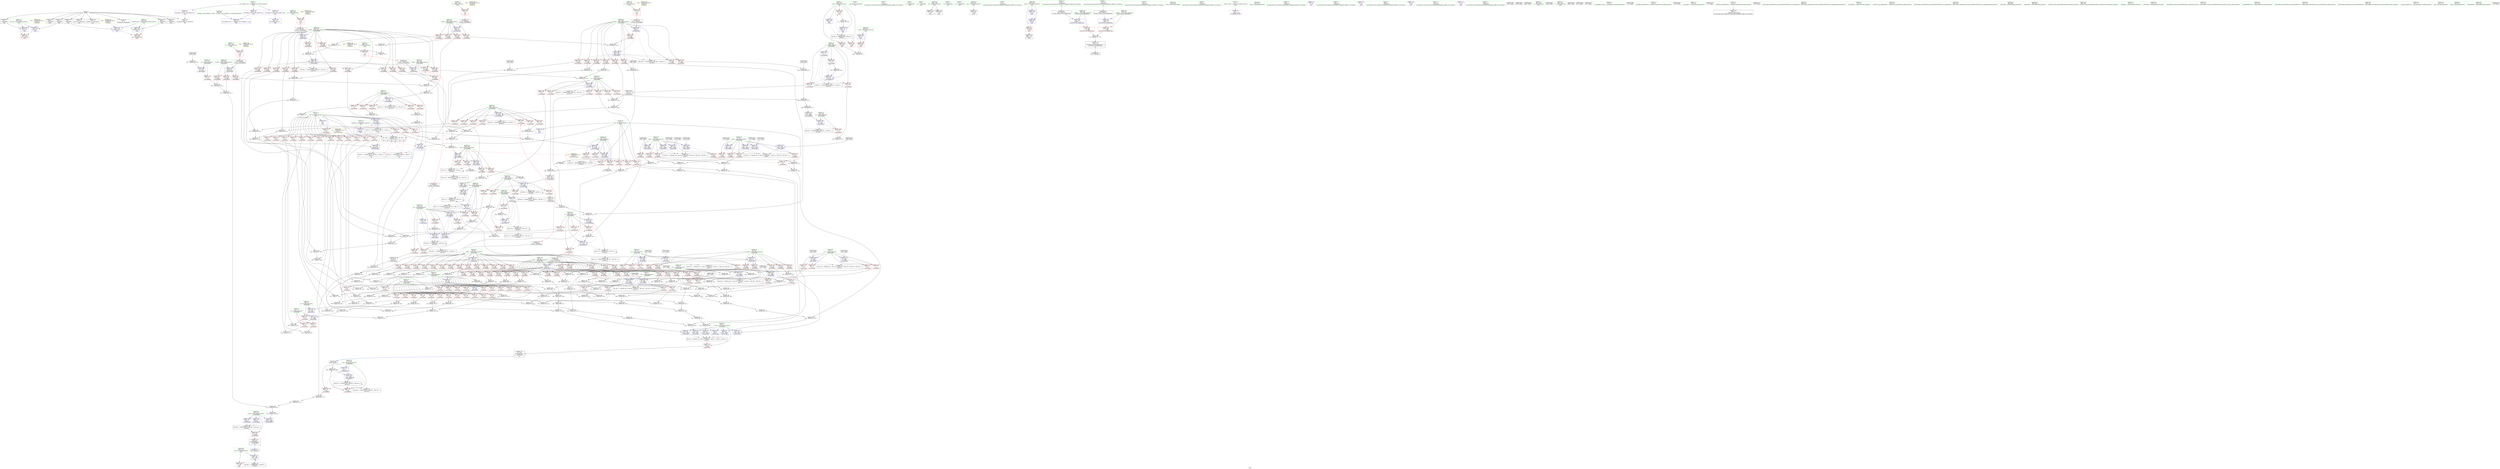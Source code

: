 digraph "SVFG" {
	label="SVFG";

	Node0x5574a74b6f40 [shape=record,color=grey,label="{NodeID: 0\nNullPtr}"];
	Node0x5574a74b6f40 -> Node0x5574a74f8530[style=solid];
	Node0x5574a74b6f40 -> Node0x5574a74f8630[style=solid];
	Node0x5574a74b6f40 -> Node0x5574a74f8700[style=solid];
	Node0x5574a74b6f40 -> Node0x5574a74f87d0[style=solid];
	Node0x5574a74b6f40 -> Node0x5574a74f88a0[style=solid];
	Node0x5574a74b6f40 -> Node0x5574a74f8970[style=solid];
	Node0x5574a74b6f40 -> Node0x5574a74f8a40[style=solid];
	Node0x5574a74b6f40 -> Node0x5574a74f8b10[style=solid];
	Node0x5574a74b6f40 -> Node0x5574a74f8be0[style=solid];
	Node0x5574a74b6f40 -> Node0x5574a750bbf0[style=solid];
	Node0x5574a751fc10 [shape=record,color=grey,label="{NodeID: 609\n339 = Binary(335, 338, )\n}"];
	Node0x5574a751fc10 -> Node0x5574a751ff10[style=solid];
	Node0x5574a7508250 [shape=record,color=red,label="{NodeID: 277\n613\<--369\n\<--g.addr\n_Z4calcddddd\n}"];
	Node0x5574a7508250 -> Node0x5574a7522c10[style=solid];
	Node0x5574a74f90f0 [shape=record,color=black,label="{NodeID: 111\n516\<--515\nconv37\<--\n_Z4calcddddd\n}"];
	Node0x5574a74f90f0 -> Node0x5574a75048f0[style=solid];
	Node0x5574a758c450 [shape=record,color=black,label="{NodeID: 886\n165 = PHI()\n}"];
	Node0x5574a758c450 -> Node0x5574a750c5e0[style=solid];
	Node0x5574a7505af0 [shape=record,color=grey,label="{NodeID: 554\n268 = Binary(266, 267, )\n}"];
	Node0x5574a7502050 [shape=record,color=blue,label="{NodeID: 388\n367\<--439\nr.addr\<--add\n_Z4calcddddd\n}"];
	Node0x5574a7502050 -> Node0x5574a7507140[style=dashed];
	Node0x5574a7502050 -> Node0x5574a7507210[style=dashed];
	Node0x5574a7502050 -> Node0x5574a75072e0[style=dashed];
	Node0x5574a7502050 -> Node0x5574a75073b0[style=dashed];
	Node0x5574a7502050 -> Node0x5574a7507480[style=dashed];
	Node0x5574a7502050 -> Node0x5574a7507550[style=dashed];
	Node0x5574a7502050 -> Node0x5574a7507620[style=dashed];
	Node0x5574a7502050 -> Node0x5574a75076f0[style=dashed];
	Node0x5574a7502050 -> Node0x5574a75509f0[style=dashed];
	Node0x5574a74fd620 [shape=record,color=red,label="{NodeID: 222\n163\<--72\n\<--xi\n_Z5calc2ddd\n}"];
	Node0x5574a74fd620 -> Node0x5574a7526690[style=solid];
	Node0x5574a74f9aa0 [shape=record,color=green,label="{NodeID: 56\n383\<--384\ni\<--i_field_insensitive\n_Z4calcddddd\n}"];
	Node0x5574a74f9aa0 -> Node0x5574a7509290[style=solid];
	Node0x5574a74f9aa0 -> Node0x5574a7509360[style=solid];
	Node0x5574a74f9aa0 -> Node0x5574a7509430[style=solid];
	Node0x5574a74f9aa0 -> Node0x5574a7502600[style=solid];
	Node0x5574a74f9aa0 -> Node0x5574a75033d0[style=solid];
	Node0x5574a7525010 [shape=record,color=grey,label="{NodeID: 665\n482 = Binary(479, 481, )\n}"];
	Node0x5574a7525010 -> Node0x5574a7524b90[style=solid];
	Node0x5574a750afd0 [shape=record,color=red,label="{NodeID: 333\n726\<--646\n\<--tind\nmain\n}"];
	Node0x5574a750afd0 -> Node0x5574a7504770[style=solid];
	Node0x5574a75008c0 [shape=record,color=red,label="{NodeID: 167\n324\<--58\n\<--x.addr\n_Z5calc2ddd\n}"];
	Node0x5574a75008c0 -> Node0x5574a7526090[style=solid];
	Node0x5574a74d7c10 [shape=record,color=green,label="{NodeID: 1\n7\<--1\n__dso_handle\<--dummyObj\nGlob }"];
	Node0x5574a751fd90 [shape=record,color=grey,label="{NodeID: 610\n240 = Binary(223, 239, )\n}"];
	Node0x5574a751fd90 -> Node0x5574a750cb90[style=solid];
	Node0x5574a7508320 [shape=record,color=red,label="{NodeID: 278\n618\<--371\n\<--pi\n_Z4calcddddd\n}"];
	Node0x5574a7508320 -> Node0x5574a7525490[style=solid];
	Node0x5574a74f91c0 [shape=record,color=black,label="{NodeID: 112\n568\<--567\nconv61\<--div60\n_Z4calcddddd\n}"];
	Node0x5574a74f91c0 -> Node0x5574a7502ef0[style=solid];
	Node0x5574a758c550 [shape=record,color=black,label="{NodeID: 887\n317 = PHI()\n}"];
	Node0x5574a758c550 -> Node0x5574a750d2e0[style=solid];
	Node0x5574a7505c70 [shape=record,color=grey,label="{NodeID: 555\n238 = Binary(232, 237, )\n}"];
	Node0x5574a7505c70 -> Node0x5574a7505670[style=solid];
	Node0x5574a7502120 [shape=record,color=blue,label="{NodeID: 389\n375\<--444\nw\<--add10\n_Z4calcddddd\n}"];
	Node0x5574a7502120 -> Node0x5574a7508800[style=dashed];
	Node0x5574a7502120 -> Node0x5574a75088d0[style=dashed];
	Node0x5574a7502120 -> Node0x5574a75089a0[style=dashed];
	Node0x5574a7502120 -> Node0x5574a7508a70[style=dashed];
	Node0x5574a7502120 -> Node0x5574a7508b40[style=dashed];
	Node0x5574a7502120 -> Node0x5574a7508c10[style=dashed];
	Node0x5574a7502120 -> Node0x5574a75518f0[style=dashed];
	Node0x5574a74fd6f0 [shape=record,color=red,label="{NodeID: 223\n180\<--72\n\<--xi\n_Z5calc2ddd\n}"];
	Node0x5574a74fd6f0 -> Node0x5574a7523f90[style=solid];
	Node0x5574a74f9b70 [shape=record,color=green,label="{NodeID: 57\n385\<--386\nx\<--x_field_insensitive\n_Z4calcddddd\n}"];
	Node0x5574a74f9b70 -> Node0x5574a7509500[style=solid];
	Node0x5574a74f9b70 -> Node0x5574a75095d0[style=solid];
	Node0x5574a74f9b70 -> Node0x5574a75096a0[style=solid];
	Node0x5574a74f9b70 -> Node0x5574a7509770[style=solid];
	Node0x5574a74f9b70 -> Node0x5574a7509840[style=solid];
	Node0x5574a74f9b70 -> Node0x5574a7509910[style=solid];
	Node0x5574a74f9b70 -> Node0x5574a75099e0[style=solid];
	Node0x5574a74f9b70 -> Node0x5574a75026d0[style=solid];
	Node0x5574a7525190 [shape=record,color=grey,label="{NodeID: 666\n623 = Binary(616, 622, )\n}"];
	Node0x5574a7525190 -> Node0x5574a7524e90[style=solid];
	Node0x5574a750b0a0 [shape=record,color=red,label="{NodeID: 334\n699\<--652\n\<--R\nmain\n|{<s0>33}}"];
	Node0x5574a750b0a0:s0 -> Node0x5574a758dea0[style=solid,color=red];
	Node0x5574a7500990 [shape=record,color=red,label="{NodeID: 168\n337\<--58\n\<--x.addr\n_Z5calc2ddd\n}"];
	Node0x5574a7500990 -> Node0x5574a751d510[style=solid];
	Node0x5574a74ed630 [shape=record,color=green,label="{NodeID: 2\n9\<--1\n\<--dummyObj\nCan only get source location for instruction, argument, global var or function.}"];
	Node0x5574a751ff10 [shape=record,color=grey,label="{NodeID: 611\n340 = Binary(334, 339, )\n}"];
	Node0x5574a751ff10 -> Node0x5574a751f910[style=solid];
	Node0x5574a75083f0 [shape=record,color=red,label="{NodeID: 279\n423\<--373\n\<--ri\n_Z4calcddddd\n}"];
	Node0x5574a75083f0 -> Node0x5574a7520090[style=solid];
	Node0x5574a74f9290 [shape=record,color=black,label="{NodeID: 113\n610\<--609\nconv76\<--\n_Z4calcddddd\n}"];
	Node0x5574a74f9290 -> Node0x5574a7522910[style=solid];
	Node0x5574a758c650 [shape=record,color=black,label="{NodeID: 888\n200 = PHI()\n}"];
	Node0x5574a758c650 -> Node0x5574a750c850[style=solid];
	Node0x5574a751ac90 [shape=record,color=grey,label="{NodeID: 556\n236 = Binary(234, 235, )\n}"];
	Node0x5574a751ac90 -> Node0x5574a7505970[style=solid];
	Node0x5574a75021f0 [shape=record,color=blue,label="{NodeID: 390\n11\<--449\ngsqrhalf\<--div\n_Z4calcddddd\n}"];
	Node0x5574a75021f0 -> Node0x5574a754faf0[style=dashed];
	Node0x5574a74fd7c0 [shape=record,color=red,label="{NodeID: 224\n210\<--72\n\<--xi\n_Z5calc2ddd\n}"];
	Node0x5574a74fd7c0 -> Node0x5574a751af90[style=solid];
	Node0x5574a74f9c40 [shape=record,color=green,label="{NodeID: 58\n387\<--388\nd\<--d_field_insensitive\n_Z4calcddddd\n}"];
	Node0x5574a74f9c40 -> Node0x5574a7509ab0[style=solid];
	Node0x5574a74f9c40 -> Node0x5574a7509b80[style=solid];
	Node0x5574a74f9c40 -> Node0x5574a7509c50[style=solid];
	Node0x5574a74f9c40 -> Node0x5574a7509d20[style=solid];
	Node0x5574a74f9c40 -> Node0x5574a75027a0[style=solid];
	Node0x5574a74f9c40 -> Node0x5574a7502870[style=solid];
	Node0x5574a7525310 [shape=record,color=grey,label="{NodeID: 667\n622 = Binary(620, 621, )\n}"];
	Node0x5574a7525310 -> Node0x5574a7525190[style=solid];
	Node0x5574a750b170 [shape=record,color=red,label="{NodeID: 335\n701\<--654\n\<--r\nmain\n|{<s0>33}}"];
	Node0x5574a750b170:s0 -> Node0x5574a758e1e0[style=solid,color=red];
	Node0x5574a7500a60 [shape=record,color=red,label="{NodeID: 169\n91\<--60\n\<--y.addr\n_Z5calc2ddd\n}"];
	Node0x5574a7500a60 -> Node0x5574a7523b10[style=solid];
	Node0x5574a74b73e0 [shape=record,color=green,label="{NodeID: 3\n15\<--1\n.str\<--dummyObj\nGlob }"];
	Node0x5574a7520090 [shape=record,color=grey,label="{NodeID: 612\n425 = Binary(423, 424, )\n}"];
	Node0x5574a7520090 -> Node0x5574a7501de0[style=solid];
	Node0x5574a75084c0 [shape=record,color=red,label="{NodeID: 280\n424\<--373\n\<--ri\n_Z4calcddddd\n}"];
	Node0x5574a75084c0 -> Node0x5574a7520090[style=solid];
	Node0x5574a74f9360 [shape=record,color=black,label="{NodeID: 114\n353\<--627\n_Z4calcddddd_ret\<--\n_Z4calcddddd\n|{<s0>33}}"];
	Node0x5574a74f9360:s0 -> Node0x5574a758bab0[style=solid,color=blue];
	Node0x5574a758c750 [shape=record,color=black,label="{NodeID: 889\n207 = PHI()\n}"];
	Node0x5574a758c750 -> Node0x5574a750c920[style=solid];
	Node0x5574a751ae10 [shape=record,color=grey,label="{NodeID: 557\n263 = Binary(261, 262, )\n}"];
	Node0x5574a75022c0 [shape=record,color=blue,label="{NodeID: 391\n13\<--454\nkk\<--div13\n_Z4calcddddd\n|{|<s1>23}}"];
	Node0x5574a75022c0 -> Node0x5574a754fff0[style=dashed];
	Node0x5574a75022c0:s1 -> Node0x5574a750f7d0[style=dashed,color=red];
	Node0x5574a74fd890 [shape=record,color=red,label="{NodeID: 225\n225\<--72\n\<--xi\n_Z5calc2ddd\n}"];
	Node0x5574a74fd890 -> Node0x5574a751ba10[style=solid];
	Node0x5574a74f9d10 [shape=record,color=green,label="{NodeID: 59\n389\<--390\nk\<--k_field_insensitive\n_Z4calcddddd\n}"];
	Node0x5574a74f9d10 -> Node0x5574a7509df0[style=solid];
	Node0x5574a74f9d10 -> Node0x5574a7509ec0[style=solid];
	Node0x5574a74f9d10 -> Node0x5574a7509f90[style=solid];
	Node0x5574a74f9d10 -> Node0x5574a750a060[style=solid];
	Node0x5574a74f9d10 -> Node0x5574a7502940[style=solid];
	Node0x5574a7525490 [shape=record,color=grey,label="{NodeID: 668\n620 = Binary(618, 619, )\n}"];
	Node0x5574a7525490 -> Node0x5574a7525310[style=solid];
	Node0x5574a750b240 [shape=record,color=red,label="{NodeID: 336\n700\<--656\n\<--t\nmain\n|{<s0>33}}"];
	Node0x5574a750b240:s0 -> Node0x5574a758e0a0[style=solid,color=red];
	Node0x5574a7500b30 [shape=record,color=red,label="{NodeID: 170\n98\<--60\n\<--y.addr\n_Z5calc2ddd\n}"];
	Node0x5574a7500b30 -> Node0x5574a751db10[style=solid];
	Node0x5574a74d8600 [shape=record,color=green,label="{NodeID: 4\n17\<--1\n.str.1\<--dummyObj\nGlob }"];
	Node0x5574a7520210 [shape=record,color=grey,label="{NodeID: 613\n567 = Binary(565, 566, )\n}"];
	Node0x5574a7520210 -> Node0x5574a74f91c0[style=solid];
	Node0x5574a7508590 [shape=record,color=red,label="{NodeID: 281\n427\<--373\n\<--ri\n_Z4calcddddd\n}"];
	Node0x5574a7508590 -> Node0x5574a7526e10[style=solid];
	Node0x5574a74fde20 [shape=record,color=black,label="{NodeID: 115\n680\<--638\n\<--fin\nmain\n}"];
	Node0x5574a758c850 [shape=record,color=black,label="{NodeID: 890\n212 = PHI()\n}"];
	Node0x5574a758c850 -> Node0x5574a750c9f0[style=solid];
	Node0x5574a751af90 [shape=record,color=grey,label="{NodeID: 558\n211 = Binary(209, 210, )\n}"];
	Node0x5574a7502390 [shape=record,color=blue,label="{NodeID: 392\n377\<--9\nsum\<--\n_Z4calcddddd\n}"];
	Node0x5574a7502390 -> Node0x5574a7508ce0[style=dashed];
	Node0x5574a7502390 -> Node0x5574a7508db0[style=dashed];
	Node0x5574a7502390 -> Node0x5574a7503160[style=dashed];
	Node0x5574a7502390 -> Node0x5574a754aff0[style=dashed];
	Node0x5574a7502390 -> Node0x5574a7551df0[style=dashed];
	Node0x5574a74fd960 [shape=record,color=red,label="{NodeID: 226\n169\<--74\n\<--yi\n_Z5calc2ddd\n}"];
	Node0x5574a74fd960 -> Node0x5574a7522790[style=solid];
	Node0x5574a74f9de0 [shape=record,color=green,label="{NodeID: 60\n391\<--392\ny\<--y_field_insensitive\n_Z4calcddddd\n}"];
	Node0x5574a74f9de0 -> Node0x5574a750a130[style=solid];
	Node0x5574a74f9de0 -> Node0x5574a750a200[style=solid];
	Node0x5574a74f9de0 -> Node0x5574a750a2d0[style=solid];
	Node0x5574a74f9de0 -> Node0x5574a750a3a0[style=solid];
	Node0x5574a74f9de0 -> Node0x5574a7502ae0[style=solid];
	Node0x5574a74f9de0 -> Node0x5574a7503230[style=solid];
	Node0x5574a7525610 [shape=record,color=grey,label="{NodeID: 669\n333 = Binary(329, 332, )\n}"];
	Node0x5574a7525610 -> Node0x5574a7525910[style=solid];
	Node0x5574a750b310 [shape=record,color=red,label="{NodeID: 337\n698\<--658\n\<--f\nmain\n|{<s0>33}}"];
	Node0x5574a750b310:s0 -> Node0x5574a75886d0[style=solid,color=red];
	Node0x5574a7500c00 [shape=record,color=red,label="{NodeID: 171\n99\<--60\n\<--y.addr\n_Z5calc2ddd\n}"];
	Node0x5574a7500c00 -> Node0x5574a751db10[style=solid];
	Node0x5574a74b7860 [shape=record,color=green,label="{NodeID: 5\n19\<--1\n.str.2\<--dummyObj\nGlob }"];
	Node0x5574a7520390 [shape=record,color=grey,label="{NodeID: 614\n419 = Binary(417, 418, )\n}"];
	Node0x5574a7520390 -> Node0x5574a7520810[style=solid];
	Node0x5574a7508660 [shape=record,color=red,label="{NodeID: 282\n451\<--373\n\<--ri\n_Z4calcddddd\n}"];
	Node0x5574a7508660 -> Node0x5574a7522a90[style=solid];
	Node0x5574a74fdef0 [shape=record,color=black,label="{NodeID: 116\n690\<--638\n\<--fin\nmain\n}"];
	Node0x5574a758c950 [shape=record,color=black,label="{NodeID: 891\n217 = PHI()\n}"];
	Node0x5574a758c950 -> Node0x5574a750cac0[style=solid];
	Node0x5574a751b110 [shape=record,color=grey,label="{NodeID: 559\n258 = Binary(254, 257, )\n}"];
	Node0x5574a7502460 [shape=record,color=blue,label="{NodeID: 393\n379\<--458\ncnt\<--\n_Z4calcddddd\n}"];
	Node0x5574a7502460 -> Node0x5574a75452e0[style=dashed];
	Node0x5574a74fda30 [shape=record,color=red,label="{NodeID: 227\n185\<--74\n\<--yi\n_Z5calc2ddd\n}"];
	Node0x5574a74fda30 -> Node0x5574a751d810[style=solid];
	Node0x5574a74f9eb0 [shape=record,color=green,label="{NodeID: 61\n393\<--394\nk2\<--k2_field_insensitive\n_Z4calcddddd\n}"];
	Node0x5574a74f9eb0 -> Node0x5574a750a470[style=solid];
	Node0x5574a74f9eb0 -> Node0x5574a750a540[style=solid];
	Node0x5574a74f9eb0 -> Node0x5574a7502c80[style=solid];
	Node0x5574a74f9eb0 -> Node0x5574a7502ef0[style=solid];
	Node0x5574a7525790 [shape=record,color=grey,label="{NodeID: 670\n332 = Binary(330, 331, )\n}"];
	Node0x5574a7525790 -> Node0x5574a7525610[style=solid];
	Node0x5574a750b3e0 [shape=record,color=red,label="{NodeID: 338\n702\<--660\n\<--g\nmain\n|{<s0>33}}"];
	Node0x5574a750b3e0:s0 -> Node0x5574a758e320[style=solid,color=red];
	Node0x5574a7500cd0 [shape=record,color=red,label="{NodeID: 172\n114\<--60\n\<--y.addr\n_Z5calc2ddd\n}"];
	Node0x5574a7500cd0 -> Node0x5574a751e890[style=solid];
	Node0x5574a74b7130 [shape=record,color=green,label="{NodeID: 6\n21\<--1\n.str.3\<--dummyObj\nGlob }"];
	Node0x5574a7520510 [shape=record,color=grey,label="{NodeID: 615\n305 = Binary(303, 304, )\n}"];
	Node0x5574a7520510 -> Node0x5574a7520690[style=solid];
	Node0x5574a7508730 [shape=record,color=red,label="{NodeID: 283\n452\<--373\n\<--ri\n_Z4calcddddd\n}"];
	Node0x5574a7508730 -> Node0x5574a7522a90[style=solid];
	Node0x5574a74fdfc0 [shape=record,color=black,label="{NodeID: 117\n705\<--640\n\<--fout\nmain\n}"];
	Node0x5574a758ca50 [shape=record,color=black,label="{NodeID: 892\n300 = PHI()\n}"];
	Node0x5574a758ca50 -> Node0x5574a750d070[style=solid];
	Node0x5574a751b290 [shape=record,color=grey,label="{NodeID: 560\n101 = Binary(97, 100, )\n}"];
	Node0x5574a751b290 -> Node0x5574a750c100[style=solid];
	Node0x5574a7502530 [shape=record,color=blue,label="{NodeID: 394\n381\<--470\nn\<--conv\n_Z4calcddddd\n}"];
	Node0x5574a7502530 -> Node0x5574a75091c0[style=dashed];
	Node0x5574a7502530 -> Node0x5574a75527f0[style=dashed];
	Node0x5574a74fdb00 [shape=record,color=red,label="{NodeID: 228\n266\<--74\n\<--yi\n_Z5calc2ddd\n}"];
	Node0x5574a74fdb00 -> Node0x5574a7505af0[style=solid];
	Node0x5574a74f9f80 [shape=record,color=green,label="{NodeID: 62\n395\<--396\nd49\<--d49_field_insensitive\n_Z4calcddddd\n}"];
	Node0x5574a74f9f80 -> Node0x5574a750a610[style=solid];
	Node0x5574a74f9f80 -> Node0x5574a750a6e0[style=solid];
	Node0x5574a74f9f80 -> Node0x5574a750a7b0[style=solid];
	Node0x5574a74f9f80 -> Node0x5574a750a880[style=solid];
	Node0x5574a74f9f80 -> Node0x5574a7502d50[style=solid];
	Node0x5574a74f9f80 -> Node0x5574a7502e20[style=solid];
	Node0x5574a7525910 [shape=record,color=grey,label="{NodeID: 671\n334 = Binary(328, 333, )\n}"];
	Node0x5574a7525910 -> Node0x5574a751ff10[style=solid];
	Node0x5574a750b4b0 [shape=record,color=red,label="{NodeID: 339\n716\<--662\n\<--ans\nmain\n}"];
	Node0x5574a7500da0 [shape=record,color=red,label="{NodeID: 173\n115\<--60\n\<--y.addr\n_Z5calc2ddd\n}"];
	Node0x5574a7500da0 -> Node0x5574a751e890[style=solid];
	Node0x5574a74b71c0 [shape=record,color=green,label="{NodeID: 7\n24\<--1\n\<--dummyObj\nCan only get source location for instruction, argument, global var or function.}"];
	Node0x5574a7520690 [shape=record,color=grey,label="{NodeID: 616\n306 = Binary(302, 305, )\n}"];
	Node0x5574a7508800 [shape=record,color=red,label="{NodeID: 284\n467\<--375\n\<--w\n_Z4calcddddd\n}"];
	Node0x5574a7508800 -> Node0x5574a7524890[style=solid];
	Node0x5574a74fe090 [shape=record,color=black,label="{NodeID: 118\n633\<--750\nmain_ret\<--\nmain\n}"];
	Node0x5574a758cb50 [shape=record,color=black,label="{NodeID: 893\n307 = PHI()\n}"];
	Node0x5574a758cb50 -> Node0x5574a750d140[style=solid];
	Node0x5574a751b410 [shape=record,color=grey,label="{NodeID: 561\n257 = Binary(255, 256, )\n}"];
	Node0x5574a751b410 -> Node0x5574a751b110[style=solid];
	Node0x5574a7502600 [shape=record,color=blue,label="{NodeID: 395\n383\<--458\ni\<--\n_Z4calcddddd\n}"];
	Node0x5574a7502600 -> Node0x5574a7509290[style=dashed];
	Node0x5574a7502600 -> Node0x5574a7509360[style=dashed];
	Node0x5574a7502600 -> Node0x5574a7509430[style=dashed];
	Node0x5574a7502600 -> Node0x5574a75033d0[style=dashed];
	Node0x5574a7502600 -> Node0x5574a7552cf0[style=dashed];
	Node0x5574a74fdbd0 [shape=record,color=red,label="{NodeID: 229\n277\<--74\n\<--yi\n_Z5calc2ddd\n}"];
	Node0x5574a74fdbd0 -> Node0x5574a7522490[style=solid];
	Node0x5574a74fa050 [shape=record,color=green,label="{NodeID: 63\n397\<--398\nj\<--j_field_insensitive\n_Z4calcddddd\n}"];
	Node0x5574a74fa050 -> Node0x5574a750a950[style=solid];
	Node0x5574a74fa050 -> Node0x5574a750aa20[style=solid];
	Node0x5574a74fa050 -> Node0x5574a7503090[style=solid];
	Node0x5574a74fa050 -> Node0x5574a7503300[style=solid];
	Node0x5574a7525a90 [shape=record,color=grey,label="{NodeID: 672\n489 = Binary(485, 488, )\n}"];
	Node0x5574a7525a90 -> Node0x5574a75027a0[style=solid];
	Node0x5574a750b580 [shape=record,color=red,label="{NodeID: 340\n772\<--766\n\<--__a.addr\n_ZStorSt13_Ios_OpenmodeS_\n}"];
	Node0x5574a750b580 -> Node0x5574a7521b90[style=solid];
	Node0x5574a7500e70 [shape=record,color=red,label="{NodeID: 174\n147\<--60\n\<--y.addr\n_Z5calc2ddd\n}"];
	Node0x5574a7500e70 -> Node0x5574a7505070[style=solid];
	Node0x5574a74d7580 [shape=record,color=green,label="{NodeID: 8\n191\<--1\n\<--dummyObj\nCan only get source location for instruction, argument, global var or function.}"];
	Node0x5574a7520810 [shape=record,color=grey,label="{NodeID: 617\n421 = Binary(419, 420, )\n}"];
	Node0x5574a7520810 -> Node0x5574a7501d10[style=solid];
	Node0x5574a75088d0 [shape=record,color=red,label="{NodeID: 285\n479\<--375\n\<--w\n_Z4calcddddd\n}"];
	Node0x5574a75088d0 -> Node0x5574a7525010[style=solid];
	Node0x5574a74fe160 [shape=record,color=black,label="{NodeID: 119\n763\<--774\n_ZStorSt13_Ios_OpenmodeS__ret\<--or\n_ZStorSt13_Ios_OpenmodeS_\n|{<s0>25}}"];
	Node0x5574a74fe160:s0 -> Node0x5574a758cd50[style=solid,color=blue];
	Node0x5574a758cc50 [shape=record,color=black,label="{NodeID: 894\n312 = PHI()\n}"];
	Node0x5574a758cc50 -> Node0x5574a750d210[style=solid];
	Node0x5574a751b590 [shape=record,color=grey,label="{NodeID: 562\n522 = Binary(520, 521, )\n}"];
	Node0x5574a751b590 -> Node0x5574a751bd10[style=solid];
	Node0x5574a75026d0 [shape=record,color=blue,label="{NodeID: 396\n385\<--483\nx\<--add23\n_Z4calcddddd\n}"];
	Node0x5574a75026d0 -> Node0x5574a7509500[style=dashed];
	Node0x5574a75026d0 -> Node0x5574a75095d0[style=dashed];
	Node0x5574a75026d0 -> Node0x5574a75096a0[style=dashed];
	Node0x5574a75026d0 -> Node0x5574a7509770[style=dashed];
	Node0x5574a75026d0 -> Node0x5574a7509840[style=dashed];
	Node0x5574a75026d0 -> Node0x5574a7509910[style=dashed];
	Node0x5574a75026d0 -> Node0x5574a75099e0[style=dashed];
	Node0x5574a75026d0 -> Node0x5574a75026d0[style=dashed];
	Node0x5574a75026d0 -> Node0x5574a75531f0[style=dashed];
	Node0x5574a74fdca0 [shape=record,color=red,label="{NodeID: 230\n215\<--76\n\<--xi2\n_Z5calc2ddd\n}"];
	Node0x5574a74fdca0 -> Node0x5574a751e290[style=solid];
	Node0x5574a74fa120 [shape=record,color=green,label="{NodeID: 64\n405\<--406\nacos\<--acos_field_insensitive\n}"];
	Node0x5574a7525c10 [shape=record,color=grey,label="{NodeID: 673\n322 = Binary(320, 321, )\n}"];
	Node0x5574a7525c10 -> Node0x5574a7525d90[style=solid];
	Node0x5574a750b650 [shape=record,color=red,label="{NodeID: 341\n773\<--768\n\<--__b.addr\n_ZStorSt13_Ios_OpenmodeS_\n}"];
	Node0x5574a750b650 -> Node0x5574a7521b90[style=solid];
	Node0x5574a7500f40 [shape=record,color=red,label="{NodeID: 175\n148\<--60\n\<--y.addr\n_Z5calc2ddd\n}"];
	Node0x5574a7500f40 -> Node0x5574a7505070[style=solid];
	Node0x5574a74d7610 [shape=record,color=green,label="{NodeID: 9\n415\<--1\n\<--dummyObj\nCan only get source location for instruction, argument, global var or function.}"];
	Node0x5574a7520990 [shape=record,color=grey,label="{NodeID: 618\n299 = Binary(295, 298, )\n}"];
	Node0x5574a75089a0 [shape=record,color=red,label="{NodeID: 286\n505\<--375\n\<--w\n_Z4calcddddd\n}"];
	Node0x5574a75089a0 -> Node0x5574a7504bf0[style=solid];
	Node0x5574a74fe230 [shape=record,color=purple,label="{NodeID: 120\n34\<--4\n\<--_ZStL8__ioinit\n__cxx_global_var_init\n}"];
	Node0x5574a758cd50 [shape=record,color=black,label="{NodeID: 895\n671 = PHI(763, )\n}"];
	Node0x5574a751b710 [shape=record,color=grey,label="{NodeID: 563\n525 = Binary(523, 524, )\n}"];
	Node0x5574a751b710 -> Node0x5574a751bd10[style=solid];
	Node0x5574a75027a0 [shape=record,color=blue,label="{NodeID: 397\n387\<--489\nd\<--sub25\n_Z4calcddddd\n}"];
	Node0x5574a75027a0 -> Node0x5574a7509ab0[style=dashed];
	Node0x5574a75027a0 -> Node0x5574a7509b80[style=dashed];
	Node0x5574a75027a0 -> Node0x5574a75027a0[style=dashed];
	Node0x5574a75027a0 -> Node0x5574a7502870[style=dashed];
	Node0x5574a75027a0 -> Node0x5574a75536f0[style=dashed];
	Node0x5574a7505d30 [shape=record,color=red,label="{NodeID: 231\n234\<--76\n\<--xi2\n_Z5calc2ddd\n}"];
	Node0x5574a7505d30 -> Node0x5574a751ac90[style=solid];
	Node0x5574a74fa220 [shape=record,color=green,label="{NodeID: 65\n631\<--632\nmain\<--main_field_insensitive\n}"];
	Node0x5574a7525d90 [shape=record,color=grey,label="{NodeID: 674\n323 = Binary(319, 322, )\n}"];
	Node0x5574a7525d90 -> Node0x5574a751fa90[style=solid];
	Node0x5574a750b720 [shape=record,color=blue,label="{NodeID: 342\n8\<--9\nri2\<--\nGlob }"];
	Node0x5574a750b720 -> Node0x5574a75586f0[style=dashed];
	Node0x5574a7501010 [shape=record,color=red,label="{NodeID: 176\n162\<--60\n\<--y.addr\n_Z5calc2ddd\n}"];
	Node0x5574a7501010 -> Node0x5574a7526690[style=solid];
	Node0x5574a74d7700 [shape=record,color=green,label="{NodeID: 10\n458\<--1\n\<--dummyObj\nCan only get source location for instruction, argument, global var or function.}"];
	Node0x5574a7520b10 [shape=record,color=grey,label="{NodeID: 619\n192 = Binary(178, 190, )\n}"];
	Node0x5574a7520b10 -> Node0x5574a750c780[style=solid];
	Node0x5574a7508a70 [shape=record,color=red,label="{NodeID: 287\n514\<--375\n\<--w\n_Z4calcddddd\n}"];
	Node0x5574a7508a70 -> Node0x5574a75048f0[style=solid];
	Node0x5574a74fe300 [shape=record,color=purple,label="{NodeID: 121\n666\<--15\n\<--.str\nmain\n}"];
	Node0x5574a758cf20 [shape=record,color=black,label="{NodeID: 896\n404 = PHI()\n}"];
	Node0x5574a758cf20 -> Node0x5574a7522d90[style=solid];
	Node0x5574a751b890 [shape=record,color=grey,label="{NodeID: 564\n228 = Binary(224, 227, )\n}"];
	Node0x5574a751b890 -> Node0x5574a751c190[style=solid];
	Node0x5574a7502870 [shape=record,color=blue,label="{NodeID: 398\n387\<--498\nd\<--sub30\n_Z4calcddddd\n}"];
	Node0x5574a7502870 -> Node0x5574a7509c50[style=dashed];
	Node0x5574a7502870 -> Node0x5574a7509d20[style=dashed];
	Node0x5574a7502870 -> Node0x5574a75027a0[style=dashed];
	Node0x5574a7502870 -> Node0x5574a75536f0[style=dashed];
	Node0x5574a7505dc0 [shape=record,color=red,label="{NodeID: 232\n315\<--76\n\<--xi2\n_Z5calc2ddd\n}"];
	Node0x5574a7505dc0 -> Node0x5574a751ed10[style=solid];
	Node0x5574a74fa320 [shape=record,color=green,label="{NodeID: 66\n634\<--635\nretval\<--retval_field_insensitive\nmain\n}"];
	Node0x5574a74fa320 -> Node0x5574a750aaf0[style=solid];
	Node0x5574a74fa320 -> Node0x5574a7503570[style=solid];
	Node0x5574a74fa320 -> Node0x5574a7511a40[style=solid];
	Node0x5574a7525f10 [shape=record,color=grey,label="{NodeID: 675\n488 = Binary(486, 487, )\n}"];
	Node0x5574a7525f10 -> Node0x5574a7525a90[style=solid];
	Node0x5574a750b7f0 [shape=record,color=blue,label="{NodeID: 343\n11\<--9\ngsqrhalf\<--\nGlob }"];
	Node0x5574a750b7f0 -> Node0x5574a75586f0[style=dashed];
	Node0x5574a75010e0 [shape=record,color=red,label="{NodeID: 177\n179\<--60\n\<--y.addr\n_Z5calc2ddd\n}"];
	Node0x5574a75010e0 -> Node0x5574a7523e10[style=solid];
	Node0x5574a74d7790 [shape=record,color=green,label="{NodeID: 11\n540\<--1\n\<--dummyObj\nCan only get source location for instruction, argument, global var or function.}"];
	Node0x5574a7520c90 [shape=record,color=grey,label="{NodeID: 620\n190 = Binary(189, 191, )\n}"];
	Node0x5574a7520c90 -> Node0x5574a7520b10[style=solid];
	Node0x5574a7508b40 [shape=record,color=red,label="{NodeID: 288\n566\<--375\n\<--w\n_Z4calcddddd\n}"];
	Node0x5574a7508b40 -> Node0x5574a7520210[style=solid];
	Node0x5574a74fe3d0 [shape=record,color=purple,label="{NodeID: 122\n676\<--17\n\<--.str.1\nmain\n}"];
	Node0x5574a758cff0 [shape=record,color=black,label="{NodeID: 897\n464 = PHI()\n}"];
	Node0x5574a758cff0 -> Node0x5574a7524a10[style=solid];
	Node0x5574a751ba10 [shape=record,color=grey,label="{NodeID: 565\n227 = Binary(225, 226, )\n}"];
	Node0x5574a751ba10 -> Node0x5574a751b890[style=solid];
	Node0x5574a7502940 [shape=record,color=blue,label="{NodeID: 399\n389\<--507\nk\<--conv35\n_Z4calcddddd\n}"];
	Node0x5574a7502940 -> Node0x5574a7509df0[style=dashed];
	Node0x5574a7502940 -> Node0x5574a7509ec0[style=dashed];
	Node0x5574a7502940 -> Node0x5574a7509f90[style=dashed];
	Node0x5574a7502940 -> Node0x5574a750a060[style=dashed];
	Node0x5574a7502940 -> Node0x5574a75466e0[style=dashed];
	Node0x5574a7505e90 [shape=record,color=red,label="{NodeID: 233\n336\<--76\n\<--xi2\n_Z5calc2ddd\n}"];
	Node0x5574a7505e90 -> Node0x5574a751d510[style=solid];
	Node0x5574a74fa3f0 [shape=record,color=green,label="{NodeID: 67\n636\<--637\ntcase\<--tcase_field_insensitive\nmain\n}"];
	Node0x5574a74fa3f0 -> Node0x5574a750abc0[style=solid];
	Node0x5574a74fa3f0 -> Node0x5574a7503640[style=solid];
	Node0x5574a7526090 [shape=record,color=grey,label="{NodeID: 676\n326 = Binary(324, 325, )\n}"];
	Node0x5574a7526090 -> Node0x5574a7524d10[style=solid];
	Node0x5574a750b8f0 [shape=record,color=blue,label="{NodeID: 344\n13\<--9\nkk\<--\nGlob }"];
	Node0x5574a750b8f0 -> Node0x5574a75586f0[style=dashed];
	Node0x5574a75011b0 [shape=record,color=red,label="{NodeID: 178\n186\<--60\n\<--y.addr\n_Z5calc2ddd\n}"];
	Node0x5574a75011b0 -> Node0x5574a751d810[style=solid];
	Node0x5574a74b7590 [shape=record,color=green,label="{NodeID: 12\n599\<--1\n\<--dummyObj\nCan only get source location for instruction, argument, global var or function.}"];
	Node0x5574a7520e10 [shape=record,color=grey,label="{NodeID: 621\n199 = Binary(195, 198, )\n}"];
	Node0x5574a7508c10 [shape=record,color=red,label="{NodeID: 289\n592\<--375\n\<--w\n_Z4calcddddd\n}"];
	Node0x5574a7508c10 -> Node0x5574a751d390[style=solid];
	Node0x5574a74fe4a0 [shape=record,color=purple,label="{NodeID: 123\n706\<--19\n\<--.str.2\nmain\n}"];
	Node0x5574a758d0c0 [shape=record,color=black,label="{NodeID: 898\n496 = PHI()\n}"];
	Node0x5574a758d0c0 -> Node0x5574a7526510[style=solid];
	Node0x5574a751bb90 [shape=record,color=grey,label="{NodeID: 566\n275 = Binary(271, 274, )\n}"];
	Node0x5574a751bb90 -> Node0x5574a751d090[style=solid];
	Node0x5574a7502a10 [shape=record,color=blue,label="{NodeID: 400\n379\<--511\ncnt\<--add36\n_Z4calcddddd\n}"];
	Node0x5574a7502a10 -> Node0x5574a7508f50[style=dashed];
	Node0x5574a7502a10 -> Node0x5574a7509020[style=dashed];
	Node0x5574a7502a10 -> Node0x5574a7502bb0[style=dashed];
	Node0x5574a7502a10 -> Node0x5574a7502fc0[style=dashed];
	Node0x5574a7505f60 [shape=record,color=red,label="{NodeID: 234\n261\<--78\n\<--yi2\n_Z5calc2ddd\n}"];
	Node0x5574a7505f60 -> Node0x5574a751ae10[style=solid];
	Node0x5574a74fa4c0 [shape=record,color=green,label="{NodeID: 68\n638\<--639\nfin\<--fin_field_insensitive\nmain\n}"];
	Node0x5574a74fa4c0 -> Node0x5574a74fde20[style=solid];
	Node0x5574a74fa4c0 -> Node0x5574a74fdef0[style=solid];
	Node0x5574a7526210 [shape=record,color=grey,label="{NodeID: 677\n158 = Binary(156, 157, )\n}"];
	Node0x5574a7526210 -> Node0x5574a7526390[style=solid];
	Node0x5574a750b9f0 [shape=record,color=blue,label="{NodeID: 345\n812\<--24\nllvm.global_ctors_0\<--\nGlob }"];
	Node0x5574a7501280 [shape=record,color=red,label="{NodeID: 179\n196\<--60\n\<--y.addr\n_Z5calc2ddd\n}"];
	Node0x5574a7501280 -> Node0x5574a7522310[style=solid];
	Node0x5574a74b7620 [shape=record,color=green,label="{NodeID: 13\n617\<--1\n\<--dummyObj\nCan only get source location for instruction, argument, global var or function.}"];
	Node0x5574a7520f90 [shape=record,color=grey,label="{NodeID: 622\n298 = Binary(296, 297, )\n}"];
	Node0x5574a7520f90 -> Node0x5574a7520990[style=solid];
	Node0x5574a7508ce0 [shape=record,color=red,label="{NodeID: 290\n589\<--377\n\<--sum\n_Z4calcddddd\n}"];
	Node0x5574a7508ce0 -> Node0x5574a751cd90[style=solid];
	Node0x5574a74fe570 [shape=record,color=purple,label="{NodeID: 124\n714\<--21\n\<--.str.3\nmain\n}"];
	Node0x5574a758d190 [shape=record,color=black,label="{NodeID: 899\n558 = PHI()\n}"];
	Node0x5574a758d190 -> Node0x5574a751cc10[style=solid];
	Node0x5574a754f5f0 [shape=record,color=black,label="{NodeID: 733\nMR_2V_2 = PHI(MR_2V_3, MR_2V_1, MR_2V_3, )\npts\{10 \}\n|{<s0>33}}"];
	Node0x5574a754f5f0:s0 -> Node0x5574a75586f0[style=dashed,color=blue];
	Node0x5574a751bd10 [shape=record,color=grey,label="{NodeID: 567\n526 = Binary(522, 525, )\n}"];
	Node0x5574a751bd10 -> Node0x5574a75054f0[style=solid];
	Node0x5574a7502ae0 [shape=record,color=blue,label="{NodeID: 401\n391\<--518\ny\<--add39\n_Z4calcddddd\n}"];
	Node0x5574a7502ae0 -> Node0x5574a750a130[style=dashed];
	Node0x5574a7502ae0 -> Node0x5574a750a200[style=dashed];
	Node0x5574a7502ae0 -> Node0x5574a750a2d0[style=dashed];
	Node0x5574a7502ae0 -> Node0x5574a750a3a0[style=dashed];
	Node0x5574a7502ae0 -> Node0x5574a7503230[style=dashed];
	Node0x5574a7502ae0 -> Node0x5574a7546be0[style=dashed];
	Node0x5574a7506030 [shape=record,color=red,label="{NodeID: 235\n286\<--78\n\<--yi2\n_Z5calc2ddd\n}"];
	Node0x5574a7506030 -> Node0x5574a751e110[style=solid];
	Node0x5574a74fa590 [shape=record,color=green,label="{NodeID: 69\n640\<--641\nfout\<--fout_field_insensitive\nmain\n}"];
	Node0x5574a74fa590 -> Node0x5574a74fdfc0[style=solid];
	Node0x5574a7526390 [shape=record,color=grey,label="{NodeID: 678\n159 = Binary(155, 158, )\n}"];
	Node0x5574a750baf0 [shape=record,color=blue,label="{NodeID: 346\n813\<--25\nllvm.global_ctors_1\<--_GLOBAL__sub_I_fuwenjie_2_1.cpp\nGlob }"];
	Node0x5574a7501350 [shape=record,color=red,label="{NodeID: 180\n197\<--60\n\<--y.addr\n_Z5calc2ddd\n}"];
	Node0x5574a7501350 -> Node0x5574a7522310[style=solid];
	Node0x5574a74b76f0 [shape=record,color=green,label="{NodeID: 14\n668\<--1\n\<--dummyObj\nCan only get source location for instruction, argument, global var or function.}"];
	Node0x5574a7521110 [shape=record,color=grey,label="{NodeID: 623\n189 = Binary(183, 188, )\n}"];
	Node0x5574a7521110 -> Node0x5574a7520c90[style=solid];
	Node0x5574a7508db0 [shape=record,color=red,label="{NodeID: 291\n608\<--377\n\<--sum\n_Z4calcddddd\n}"];
	Node0x5574a7508db0 -> Node0x5574a7523690[style=solid];
	Node0x5574a74fe640 [shape=record,color=purple,label="{NodeID: 125\n812\<--23\nllvm.global_ctors_0\<--llvm.global_ctors\nGlob }"];
	Node0x5574a74fe640 -> Node0x5574a750b9f0[style=solid];
	Node0x5574a758d290 [shape=record,color=black,label="{NodeID: 900\n588 = PHI(52, )\n}"];
	Node0x5574a758d290 -> Node0x5574a751cd90[style=solid];
	Node0x5574a754faf0 [shape=record,color=black,label="{NodeID: 734\nMR_35V_2 = PHI(MR_35V_3, MR_35V_1, MR_35V_1, )\npts\{12 \}\n|{<s0>33}}"];
	Node0x5574a754faf0:s0 -> Node0x5574a75586f0[style=dashed,color=blue];
	Node0x5574a751be90 [shape=record,color=grey,label="{NodeID: 568\n529 = Binary(527, 528, )\n}"];
	Node0x5574a751be90 -> Node0x5574a75057f0[style=solid];
	Node0x5574a7502bb0 [shape=record,color=blue,label="{NodeID: 402\n379\<--539\ncnt\<--inc\n_Z4calcddddd\n}"];
	Node0x5574a7502bb0 -> Node0x5574a75452e0[style=dashed];
	Node0x5574a7506100 [shape=record,color=red,label="{NodeID: 236\n309\<--78\n\<--yi2\n_Z5calc2ddd\n}"];
	Node0x5574a7506100 -> Node0x5574a751f490[style=solid];
	Node0x5574a74fa660 [shape=record,color=green,label="{NodeID: 70\n642\<--643\nexn.slot\<--exn.slot_field_insensitive\nmain\n}"];
	Node0x5574a74fa660 -> Node0x5574a750ac90[style=solid];
	Node0x5574a74fa660 -> Node0x5574a7503980[style=solid];
	Node0x5574a74fa660 -> Node0x5574a7503b20[style=solid];
	Node0x5574a7526510 [shape=record,color=grey,label="{NodeID: 679\n498 = Binary(496, 497, )\n}"];
	Node0x5574a7526510 -> Node0x5574a7502870[style=solid];
	Node0x5574a750bbf0 [shape=record,color=blue, style = dotted,label="{NodeID: 347\n814\<--3\nllvm.global_ctors_2\<--dummyVal\nGlob }"];
	Node0x5574a7501420 [shape=record,color=red,label="{NodeID: 181\n209\<--60\n\<--y.addr\n_Z5calc2ddd\n}"];
	Node0x5574a7501420 -> Node0x5574a751af90[style=solid];
	Node0x5574a74d7910 [shape=record,color=green,label="{NodeID: 15\n672\<--1\n\<--dummyObj\nCan only get source location for instruction, argument, global var or function.|{<s0>25}}"];
	Node0x5574a74d7910:s0 -> Node0x5574a758e460[style=solid,color=red];
	Node0x5574a7521290 [shape=record,color=grey,label="{NodeID: 624\n435 = Binary(434, 433, )\n}"];
	Node0x5574a7521290 -> Node0x5574a7501f80[style=solid];
	Node0x5574a7508e80 [shape=record,color=red,label="{NodeID: 292\n510\<--379\n\<--cnt\n_Z4calcddddd\n}"];
	Node0x5574a7508e80 -> Node0x5574a75051f0[style=solid];
	Node0x5574a74fe710 [shape=record,color=purple,label="{NodeID: 126\n813\<--23\nllvm.global_ctors_1\<--llvm.global_ctors\nGlob }"];
	Node0x5574a74fe710 -> Node0x5574a750baf0[style=solid];
	Node0x5574a758d460 [shape=record,color=black,label="{NodeID: 901\n681 = PHI()\n}"];
	Node0x5574a754fff0 [shape=record,color=black,label="{NodeID: 735\nMR_4V_2 = PHI(MR_4V_3, MR_4V_1, MR_4V_1, )\npts\{14 \}\n|{<s0>33}}"];
	Node0x5574a754fff0:s0 -> Node0x5574a75586f0[style=dashed,color=blue];
	Node0x5574a751c010 [shape=record,color=grey,label="{NodeID: 569\n274 = Binary(272, 273, )\n}"];
	Node0x5574a751c010 -> Node0x5574a751bb90[style=solid];
	Node0x5574a7502c80 [shape=record,color=blue,label="{NodeID: 403\n393\<--458\nk2\<--\n_Z4calcddddd\n}"];
	Node0x5574a7502c80 -> Node0x5574a750a470[style=dashed];
	Node0x5574a7502c80 -> Node0x5574a750a540[style=dashed];
	Node0x5574a7502c80 -> Node0x5574a7502ef0[style=dashed];
	Node0x5574a7502c80 -> Node0x5574a75470e0[style=dashed];
	Node0x5574a75061d0 [shape=record,color=red,label="{NodeID: 237\n330\<--78\n\<--yi2\n_Z5calc2ddd\n}"];
	Node0x5574a75061d0 -> Node0x5574a7525790[style=solid];
	Node0x5574a74fa730 [shape=record,color=green,label="{NodeID: 71\n644\<--645\nehselector.slot\<--ehselector.slot_field_insensitive\nmain\n}"];
	Node0x5574a74fa730 -> Node0x5574a750ad60[style=solid];
	Node0x5574a74fa730 -> Node0x5574a7503a50[style=solid];
	Node0x5574a74fa730 -> Node0x5574a7503bf0[style=solid];
	Node0x5574a7526690 [shape=record,color=grey,label="{NodeID: 680\n164 = Binary(162, 163, )\n}"];
	Node0x5574a750bcf0 [shape=record,color=blue,label="{NodeID: 348\n58\<--53\nx.addr\<--x\n_Z5calc2ddd\n}"];
	Node0x5574a750bcf0 -> Node0x5574a74ffaf0[style=dashed];
	Node0x5574a750bcf0 -> Node0x5574a74ffbc0[style=dashed];
	Node0x5574a750bcf0 -> Node0x5574a74ffc90[style=dashed];
	Node0x5574a750bcf0 -> Node0x5574a74ffd60[style=dashed];
	Node0x5574a750bcf0 -> Node0x5574a74ffe30[style=dashed];
	Node0x5574a750bcf0 -> Node0x5574a74fff00[style=dashed];
	Node0x5574a750bcf0 -> Node0x5574a74fffd0[style=dashed];
	Node0x5574a750bcf0 -> Node0x5574a75000a0[style=dashed];
	Node0x5574a750bcf0 -> Node0x5574a7500170[style=dashed];
	Node0x5574a750bcf0 -> Node0x5574a7500240[style=dashed];
	Node0x5574a750bcf0 -> Node0x5574a7500310[style=dashed];
	Node0x5574a750bcf0 -> Node0x5574a75003e0[style=dashed];
	Node0x5574a750bcf0 -> Node0x5574a75004b0[style=dashed];
	Node0x5574a750bcf0 -> Node0x5574a7500580[style=dashed];
	Node0x5574a750bcf0 -> Node0x5574a7500650[style=dashed];
	Node0x5574a750bcf0 -> Node0x5574a7500720[style=dashed];
	Node0x5574a750bcf0 -> Node0x5574a75007f0[style=dashed];
	Node0x5574a750bcf0 -> Node0x5574a75008c0[style=dashed];
	Node0x5574a750bcf0 -> Node0x5574a7500990[style=dashed];
	Node0x5574a75014f0 [shape=record,color=red,label="{NodeID: 182\n224\<--60\n\<--y.addr\n_Z5calc2ddd\n}"];
	Node0x5574a75014f0 -> Node0x5574a751b890[style=solid];
	Node0x5574a74d79e0 [shape=record,color=green,label="{NodeID: 16\n673\<--1\n\<--dummyObj\nCan only get source location for instruction, argument, global var or function.|{<s0>25}}"];
	Node0x5574a74d79e0:s0 -> Node0x5574a758e5a0[style=solid,color=red];
	Node0x5574a7521410 [shape=record,color=grey,label="{NodeID: 625\n433 = Binary(432, 191, )\n}"];
	Node0x5574a7521410 -> Node0x5574a7521290[style=solid];
	Node0x5574a7508f50 [shape=record,color=red,label="{NodeID: 293\n538\<--379\n\<--cnt\n_Z4calcddddd\n}"];
	Node0x5574a7508f50 -> Node0x5574a7504d70[style=solid];
	Node0x5574a74fe810 [shape=record,color=purple,label="{NodeID: 127\n814\<--23\nllvm.global_ctors_2\<--llvm.global_ctors\nGlob }"];
	Node0x5574a74fe810 -> Node0x5574a750bbf0[style=solid];
	Node0x5574a758d530 [shape=record,color=black,label="{NodeID: 902\n691 = PHI()\n}"];
	Node0x5574a75504f0 [shape=record,color=black,label="{NodeID: 736\nMR_38V_3 = PHI(MR_38V_5, MR_38V_2, MR_38V_4, )\npts\{360 \}\n}"];
	Node0x5574a75504f0 -> Node0x5574a7506920[style=dashed];
	Node0x5574a751c190 [shape=record,color=grey,label="{NodeID: 570\n232 = Binary(228, 231, )\n}"];
	Node0x5574a751c190 -> Node0x5574a7505c70[style=solid];
	Node0x5574a7502d50 [shape=record,color=blue,label="{NodeID: 404\n395\<--552\nd49\<--sub53\n_Z4calcddddd\n}"];
	Node0x5574a7502d50 -> Node0x5574a750a610[style=dashed];
	Node0x5574a7502d50 -> Node0x5574a750a6e0[style=dashed];
	Node0x5574a7502d50 -> Node0x5574a7502e20[style=dashed];
	Node0x5574a7502d50 -> Node0x5574a75475e0[style=dashed];
	Node0x5574a75062a0 [shape=record,color=red,label="{NodeID: 238\n176\<--80\n\<--ang1\n_Z5calc2ddd\n}"];
	Node0x5574a75062a0 -> Node0x5574a7524590[style=solid];
	Node0x5574a74fa800 [shape=record,color=green,label="{NodeID: 72\n646\<--647\ntind\<--tind_field_insensitive\nmain\n}"];
	Node0x5574a74fa800 -> Node0x5574a750ae30[style=solid];
	Node0x5574a74fa800 -> Node0x5574a750af00[style=solid];
	Node0x5574a74fa800 -> Node0x5574a750afd0[style=solid];
	Node0x5574a74fa800 -> Node0x5574a7503710[style=solid];
	Node0x5574a74fa800 -> Node0x5574a75038b0[style=solid];
	Node0x5574a7526810 [shape=record,color=grey,label="{NodeID: 681\n144 = cmp(142, 143, )\n}"];
	Node0x5574a750bdc0 [shape=record,color=blue,label="{NodeID: 349\n60\<--54\ny.addr\<--y\n_Z5calc2ddd\n}"];
	Node0x5574a750bdc0 -> Node0x5574a7500a60[style=dashed];
	Node0x5574a750bdc0 -> Node0x5574a7500b30[style=dashed];
	Node0x5574a750bdc0 -> Node0x5574a7500c00[style=dashed];
	Node0x5574a750bdc0 -> Node0x5574a7500cd0[style=dashed];
	Node0x5574a750bdc0 -> Node0x5574a7500da0[style=dashed];
	Node0x5574a750bdc0 -> Node0x5574a7500e70[style=dashed];
	Node0x5574a750bdc0 -> Node0x5574a7500f40[style=dashed];
	Node0x5574a750bdc0 -> Node0x5574a7501010[style=dashed];
	Node0x5574a750bdc0 -> Node0x5574a75010e0[style=dashed];
	Node0x5574a750bdc0 -> Node0x5574a75011b0[style=dashed];
	Node0x5574a750bdc0 -> Node0x5574a7501280[style=dashed];
	Node0x5574a750bdc0 -> Node0x5574a7501350[style=dashed];
	Node0x5574a750bdc0 -> Node0x5574a7501420[style=dashed];
	Node0x5574a750bdc0 -> Node0x5574a75014f0[style=dashed];
	Node0x5574a750bdc0 -> Node0x5574a75015c0[style=dashed];
	Node0x5574a750bdc0 -> Node0x5574a7501690[style=dashed];
	Node0x5574a750bdc0 -> Node0x5574a7501760[style=dashed];
	Node0x5574a750bdc0 -> Node0x5574a7501830[style=dashed];
	Node0x5574a750bdc0 -> Node0x5574a7501900[style=dashed];
	Node0x5574a75015c0 [shape=record,color=red,label="{NodeID: 183\n278\<--60\n\<--y.addr\n_Z5calc2ddd\n}"];
	Node0x5574a75015c0 -> Node0x5574a7522490[style=solid];
	Node0x5574a74d7ab0 [shape=record,color=green,label="{NodeID: 17\n4\<--6\n_ZStL8__ioinit\<--_ZStL8__ioinit_field_insensitive\nGlob }"];
	Node0x5574a74d7ab0 -> Node0x5574a74fe230[style=solid];
	Node0x5574a750efc0 [shape=record,color=yellow,style=double,label="{NodeID: 792\n82V_1 = ENCHI(MR_82V_0)\npts\{643 \}\nFun[main]}"];
	Node0x5574a750efc0 -> Node0x5574a7503980[style=dashed];
	Node0x5574a750efc0 -> Node0x5574a7503b20[style=dashed];
	Node0x5574a7521590 [shape=record,color=grey,label="{NodeID: 626\n108 = Binary(106, 107, )\n}"];
	Node0x5574a7521590 -> Node0x5574a751f610[style=solid];
	Node0x5574a7509020 [shape=record,color=red,label="{NodeID: 294\n575\<--379\n\<--cnt\n_Z4calcddddd\n}"];
	Node0x5574a7509020 -> Node0x5574a751f310[style=solid];
	Node0x5574a74fe910 [shape=record,color=red,label="{NodeID: 128\n118\<--8\n\<--ri2\n_Z5calc2ddd\n}"];
	Node0x5574a74fe910 -> Node0x5574a7527590[style=solid];
	Node0x5574a758d600 [shape=record,color=black,label="{NodeID: 903\n694 = PHI()\n}"];
	Node0x5574a75509f0 [shape=record,color=black,label="{NodeID: 737\nMR_46V_3 = PHI(MR_46V_4, MR_46V_2, MR_46V_2, )\npts\{368 \}\n}"];
	Node0x5574a751c310 [shape=record,color=grey,label="{NodeID: 571\n231 = Binary(229, 230, )\n}"];
	Node0x5574a751c310 -> Node0x5574a751c190[style=solid];
	Node0x5574a7502e20 [shape=record,color=blue,label="{NodeID: 405\n395\<--560\nd49\<--sub57\n_Z4calcddddd\n}"];
	Node0x5574a7502e20 -> Node0x5574a750a7b0[style=dashed];
	Node0x5574a7502e20 -> Node0x5574a750a880[style=dashed];
	Node0x5574a7502e20 -> Node0x5574a75475e0[style=dashed];
	Node0x5574a7506370 [shape=record,color=red,label="{NodeID: 239\n221\<--80\n\<--ang1\n_Z5calc2ddd\n}"];
	Node0x5574a7506370 -> Node0x5574a751c910[style=solid];
	Node0x5574a74fa8d0 [shape=record,color=green,label="{NodeID: 73\n648\<--649\ni\<--i_field_insensitive\nmain\n}"];
	Node0x5574a7526990 [shape=record,color=grey,label="{NodeID: 682\n536 = cmp(534, 535, )\n}"];
	Node0x5574a750be90 [shape=record,color=blue,label="{NodeID: 350\n62\<--55\ng.addr\<--g\n_Z5calc2ddd\n}"];
	Node0x5574a750be90 -> Node0x5574a75019d0[style=dashed];
	Node0x5574a750be90 -> Node0x5574a7501aa0[style=dashed];
	Node0x5574a750be90 -> Node0x5574a7501b70[style=dashed];
	Node0x5574a750be90 -> Node0x5574a7501c40[style=dashed];
	Node0x5574a750be90 -> Node0x5574a74fbdc0[style=dashed];
	Node0x5574a750be90 -> Node0x5574a74fbe90[style=dashed];
	Node0x5574a750be90 -> Node0x5574a74fbf60[style=dashed];
	Node0x5574a7501690 [shape=record,color=red,label="{NodeID: 184\n281\<--60\n\<--y.addr\n_Z5calc2ddd\n}"];
	Node0x5574a7501690 -> Node0x5574a7522010[style=solid];
	Node0x5574a74d7b80 [shape=record,color=green,label="{NodeID: 18\n8\<--10\nri2\<--ri2_field_insensitive\nGlob }"];
	Node0x5574a74d7b80 -> Node0x5574a74fe910[style=solid];
	Node0x5574a74d7b80 -> Node0x5574a74fe9e0[style=solid];
	Node0x5574a74d7b80 -> Node0x5574a74feab0[style=solid];
	Node0x5574a74d7b80 -> Node0x5574a74feb80[style=solid];
	Node0x5574a74d7b80 -> Node0x5574a74fec50[style=solid];
	Node0x5574a74d7b80 -> Node0x5574a74fed20[style=solid];
	Node0x5574a74d7b80 -> Node0x5574a74fedf0[style=solid];
	Node0x5574a74d7b80 -> Node0x5574a74feec0[style=solid];
	Node0x5574a74d7b80 -> Node0x5574a74fef90[style=solid];
	Node0x5574a74d7b80 -> Node0x5574a74ff060[style=solid];
	Node0x5574a74d7b80 -> Node0x5574a74ff130[style=solid];
	Node0x5574a74d7b80 -> Node0x5574a74ff200[style=solid];
	Node0x5574a74d7b80 -> Node0x5574a74ff2d0[style=solid];
	Node0x5574a74d7b80 -> Node0x5574a74ff3a0[style=solid];
	Node0x5574a74d7b80 -> Node0x5574a74ff470[style=solid];
	Node0x5574a74d7b80 -> Node0x5574a74ff540[style=solid];
	Node0x5574a74d7b80 -> Node0x5574a74ff610[style=solid];
	Node0x5574a74d7b80 -> Node0x5574a750b720[style=solid];
	Node0x5574a74d7b80 -> Node0x5574a7501de0[style=solid];
	Node0x5574a750f0a0 [shape=record,color=yellow,style=double,label="{NodeID: 793\n84V_1 = ENCHI(MR_84V_0)\npts\{645 \}\nFun[main]}"];
	Node0x5574a750f0a0 -> Node0x5574a7503a50[style=dashed];
	Node0x5574a750f0a0 -> Node0x5574a7503bf0[style=dashed];
	Node0x5574a7521710 [shape=record,color=grey,label="{NodeID: 627\n291 = Binary(290, 191, )\n}"];
	Node0x5574a7521710 -> Node0x5574a751d090[style=solid];
	Node0x5574a75090f0 [shape=record,color=red,label="{NodeID: 295\n609\<--379\n\<--cnt\n_Z4calcddddd\n}"];
	Node0x5574a75090f0 -> Node0x5574a74f9290[style=solid];
	Node0x5574a74fe9e0 [shape=record,color=red,label="{NodeID: 129\n130\<--8\n\<--ri2\n_Z5calc2ddd\n}"];
	Node0x5574a74fe9e0 -> Node0x5574a7527710[style=solid];
	Node0x5574a758d6d0 [shape=record,color=black,label="{NodeID: 904\n695 = PHI()\n}"];
	Node0x5574a7550ef0 [shape=record,color=black,label="{NodeID: 738\nMR_48V_3 = PHI(MR_48V_4, MR_48V_2, MR_48V_2, )\npts\{370 \}\n}"];
	Node0x5574a751c490 [shape=record,color=grey,label="{NodeID: 572\n251 = Binary(247, 250, )\n}"];
	Node0x5574a7502ef0 [shape=record,color=blue,label="{NodeID: 406\n393\<--568\nk2\<--conv61\n_Z4calcddddd\n}"];
	Node0x5574a7502ef0 -> Node0x5574a750a470[style=dashed];
	Node0x5574a7502ef0 -> Node0x5574a750a540[style=dashed];
	Node0x5574a7502ef0 -> Node0x5574a75470e0[style=dashed];
	Node0x5574a7506440 [shape=record,color=red,label="{NodeID: 240\n273\<--80\n\<--ang1\n_Z5calc2ddd\n}"];
	Node0x5574a7506440 -> Node0x5574a751c010[style=solid];
	Node0x5574a74fa9a0 [shape=record,color=green,label="{NodeID: 74\n650\<--651\nj\<--j_field_insensitive\nmain\n}"];
	Node0x5574a7526b10 [shape=record,color=grey,label="{NodeID: 683\n555 = cmp(554, 9, )\n}"];
	Node0x5574a750bf60 [shape=record,color=blue,label="{NodeID: 351\n64\<--89\nx2\<--add\n_Z5calc2ddd\n}"];
	Node0x5574a750bf60 -> Node0x5574a74fc030[style=dashed];
	Node0x5574a750bf60 -> Node0x5574a74fc100[style=dashed];
	Node0x5574a750bf60 -> Node0x5574a74fc1d0[style=dashed];
	Node0x5574a750bf60 -> Node0x5574a74fc2a0[style=dashed];
	Node0x5574a750bf60 -> Node0x5574a74fc370[style=dashed];
	Node0x5574a750bf60 -> Node0x5574a74fc440[style=dashed];
	Node0x5574a750bf60 -> Node0x5574a74fc510[style=dashed];
	Node0x5574a750bf60 -> Node0x5574a74fc5e0[style=dashed];
	Node0x5574a750bf60 -> Node0x5574a74fc6b0[style=dashed];
	Node0x5574a750bf60 -> Node0x5574a74fc780[style=dashed];
	Node0x5574a750bf60 -> Node0x5574a74fc850[style=dashed];
	Node0x5574a750bf60 -> Node0x5574a74fc920[style=dashed];
	Node0x5574a7501760 [shape=record,color=red,label="{NodeID: 185\n287\<--60\n\<--y.addr\n_Z5calc2ddd\n}"];
	Node0x5574a7501760 -> Node0x5574a751e110[style=solid];
	Node0x5574a74f6c10 [shape=record,color=green,label="{NodeID: 19\n11\<--12\ngsqrhalf\<--gsqrhalf_field_insensitive\nGlob }"];
	Node0x5574a74f6c10 -> Node0x5574a750b7f0[style=solid];
	Node0x5574a74f6c10 -> Node0x5574a75021f0[style=solid];
	Node0x5574a7521890 [shape=record,color=grey,label="{NodeID: 628\n129 = Binary(125, 128, )\n}"];
	Node0x5574a7521890 -> Node0x5574a7527710[style=solid];
	Node0x5574a75091c0 [shape=record,color=red,label="{NodeID: 296\n475\<--381\n\<--n\n_Z4calcddddd\n}"];
	Node0x5574a75091c0 -> Node0x5574a7527890[style=solid];
	Node0x5574a74feab0 [shape=record,color=red,label="{NodeID: 130\n138\<--8\n\<--ri2\n_Z5calc2ddd\n}"];
	Node0x5574a74feab0 -> Node0x5574a7527290[style=solid];
	Node0x5574a758d7d0 [shape=record,color=black,label="{NodeID: 905\n696 = PHI()\n}"];
	Node0x5574a75513f0 [shape=record,color=black,label="{NodeID: 739\nMR_52V_2 = PHI(MR_52V_3, MR_52V_1, MR_52V_3, )\npts\{374 \}\n}"];
	Node0x5574a751c610 [shape=record,color=grey,label="{NodeID: 573\n552 = Binary(544, 551, )\n}"];
	Node0x5574a751c610 -> Node0x5574a7502d50[style=solid];
	Node0x5574a7502fc0 [shape=record,color=blue,label="{NodeID: 407\n379\<--576\ncnt\<--add65\n_Z4calcddddd\n}"];
	Node0x5574a7502fc0 -> Node0x5574a75452e0[style=dashed];
	Node0x5574a7506510 [shape=record,color=red,label="{NodeID: 241\n321\<--80\n\<--ang1\n_Z5calc2ddd\n}"];
	Node0x5574a7506510 -> Node0x5574a7525c10[style=solid];
	Node0x5574a74faa70 [shape=record,color=green,label="{NodeID: 75\n652\<--653\nR\<--R_field_insensitive\nmain\n}"];
	Node0x5574a74faa70 -> Node0x5574a750b0a0[style=solid];
	Node0x5574a7526c90 [shape=record,color=grey,label="{NodeID: 684\n245 = cmp(243, 244, )\n}"];
	Node0x5574a750c030 [shape=record,color=blue,label="{NodeID: 352\n66\<--93\ny2\<--add1\n_Z5calc2ddd\n}"];
	Node0x5574a750c030 -> Node0x5574a74fc9f0[style=dashed];
	Node0x5574a750c030 -> Node0x5574a74fcac0[style=dashed];
	Node0x5574a750c030 -> Node0x5574a74fcb90[style=dashed];
	Node0x5574a750c030 -> Node0x5574a74fcc60[style=dashed];
	Node0x5574a750c030 -> Node0x5574a74fcd30[style=dashed];
	Node0x5574a750c030 -> Node0x5574a74fce00[style=dashed];
	Node0x5574a750c030 -> Node0x5574a74fced0[style=dashed];
	Node0x5574a750c030 -> Node0x5574a74fcfa0[style=dashed];
	Node0x5574a750c030 -> Node0x5574a74fd070[style=dashed];
	Node0x5574a750c030 -> Node0x5574a74fd140[style=dashed];
	Node0x5574a750c030 -> Node0x5574a74fd210[style=dashed];
	Node0x5574a750c030 -> Node0x5574a74fd2e0[style=dashed];
	Node0x5574a7501830 [shape=record,color=red,label="{NodeID: 186\n325\<--60\n\<--y.addr\n_Z5calc2ddd\n}"];
	Node0x5574a7501830 -> Node0x5574a7526090[style=solid];
	Node0x5574a74f6ca0 [shape=record,color=green,label="{NodeID: 20\n13\<--14\nkk\<--kk_field_insensitive\nGlob }"];
	Node0x5574a74f6ca0 -> Node0x5574a74ff6e0[style=solid];
	Node0x5574a74f6ca0 -> Node0x5574a74ff7b0[style=solid];
	Node0x5574a74f6ca0 -> Node0x5574a74ff880[style=solid];
	Node0x5574a74f6ca0 -> Node0x5574a74ff950[style=solid];
	Node0x5574a74f6ca0 -> Node0x5574a750b8f0[style=solid];
	Node0x5574a74f6ca0 -> Node0x5574a75022c0[style=solid];
	Node0x5574a750f260 [shape=record,color=yellow,style=double,label="{NodeID: 795\n88V_1 = ENCHI(MR_88V_0)\npts\{653 \}\nFun[main]}"];
	Node0x5574a750f260 -> Node0x5574a750b0a0[style=dashed];
	Node0x5574a7521a10 [shape=record,color=grey,label="{NodeID: 629\n442 = Binary(441, 191, )\n}"];
	Node0x5574a7521a10 -> Node0x5574a751df90[style=solid];
	Node0x5574a7509290 [shape=record,color=red,label="{NodeID: 297\n474\<--383\n\<--i\n_Z4calcddddd\n}"];
	Node0x5574a7509290 -> Node0x5574a7527890[style=solid];
	Node0x5574a74feb80 [shape=record,color=red,label="{NodeID: 131\n142\<--8\n\<--ri2\n_Z5calc2ddd\n}"];
	Node0x5574a74feb80 -> Node0x5574a7526810[style=solid];
	Node0x5574a758d8d0 [shape=record,color=black,label="{NodeID: 906\n697 = PHI()\n}"];
	Node0x5574a75518f0 [shape=record,color=black,label="{NodeID: 740\nMR_54V_2 = PHI(MR_54V_3, MR_54V_1, MR_54V_1, )\npts\{376 \}\n}"];
	Node0x5574a751c790 [shape=record,color=grey,label="{NodeID: 574\n250 = Binary(248, 249, )\n}"];
	Node0x5574a751c790 -> Node0x5574a751c490[style=solid];
	Node0x5574a7503090 [shape=record,color=blue,label="{NodeID: 408\n397\<--578\nj\<--\n_Z4calcddddd\n}"];
	Node0x5574a7503090 -> Node0x5574a750a950[style=dashed];
	Node0x5574a7503090 -> Node0x5574a750aa20[style=dashed];
	Node0x5574a7503090 -> Node0x5574a7503300[style=dashed];
	Node0x5574a7503090 -> Node0x5574a7547ae0[style=dashed];
	Node0x5574a75065e0 [shape=record,color=red,label="{NodeID: 242\n175\<--82\n\<--ang2\n_Z5calc2ddd\n}"];
	Node0x5574a75065e0 -> Node0x5574a7524590[style=solid];
	Node0x5574a74fab40 [shape=record,color=green,label="{NodeID: 76\n654\<--655\nr\<--r_field_insensitive\nmain\n}"];
	Node0x5574a74fab40 -> Node0x5574a750b170[style=solid];
	Node0x5574a7526e10 [shape=record,color=grey,label="{NodeID: 685\n428 = cmp(427, 9, )\n}"];
	Node0x5574a750c100 [shape=record,color=blue,label="{NodeID: 353\n68\<--101\nxe\<--add3\n_Z5calc2ddd\n}"];
	Node0x5574a750c100 -> Node0x5574a74fd3b0[style=dashed];
	Node0x5574a7501900 [shape=record,color=red,label="{NodeID: 187\n331\<--60\n\<--y.addr\n_Z5calc2ddd\n}"];
	Node0x5574a7501900 -> Node0x5574a7525790[style=solid];
	Node0x5574a74f6d30 [shape=record,color=green,label="{NodeID: 21\n23\<--27\nllvm.global_ctors\<--llvm.global_ctors_field_insensitive\nGlob }"];
	Node0x5574a74f6d30 -> Node0x5574a74fe640[style=solid];
	Node0x5574a74f6d30 -> Node0x5574a74fe710[style=solid];
	Node0x5574a74f6d30 -> Node0x5574a74fe810[style=solid];
	Node0x5574a750f340 [shape=record,color=yellow,style=double,label="{NodeID: 796\n90V_1 = ENCHI(MR_90V_0)\npts\{655 \}\nFun[main]}"];
	Node0x5574a750f340 -> Node0x5574a750b170[style=dashed];
	Node0x5574a7521b90 [shape=record,color=grey,label="{NodeID: 630\n774 = Binary(772, 773, )\n}"];
	Node0x5574a7521b90 -> Node0x5574a74fe160[style=solid];
	Node0x5574a7509360 [shape=record,color=red,label="{NodeID: 298\n480\<--383\n\<--i\n_Z4calcddddd\n}"];
	Node0x5574a7509360 -> Node0x5574a74f8f50[style=solid];
	Node0x5574a74fec50 [shape=record,color=red,label="{NodeID: 132\n146\<--8\n\<--ri2\n_Z5calc2ddd\n}"];
	Node0x5574a74fec50 -> Node0x5574a7504ef0[style=solid];
	Node0x5574a758d9a0 [shape=record,color=black,label="{NodeID: 907\n707 = PHI()\n}"];
	Node0x5574a7551df0 [shape=record,color=black,label="{NodeID: 741\nMR_56V_2 = PHI(MR_56V_4, MR_56V_1, MR_56V_1, )\npts\{378 \}\n}"];
	Node0x5574a751c910 [shape=record,color=grey,label="{NodeID: 575\n222 = Binary(220, 221, )\n}"];
	Node0x5574a751c910 -> Node0x5574a751ca90[style=solid];
	Node0x5574a7503160 [shape=record,color=blue,label="{NodeID: 409\n377\<--590\nsum\<--add70\n_Z4calcddddd\n}"];
	Node0x5574a7503160 -> Node0x5574a7508ce0[style=dashed];
	Node0x5574a7503160 -> Node0x5574a7503160[style=dashed];
	Node0x5574a7503160 -> Node0x5574a754aff0[style=dashed];
	Node0x5574a75066b0 [shape=record,color=red,label="{NodeID: 243\n220\<--82\n\<--ang2\n_Z5calc2ddd\n}"];
	Node0x5574a75066b0 -> Node0x5574a751c910[style=solid];
	Node0x5574a74fac10 [shape=record,color=green,label="{NodeID: 77\n656\<--657\nt\<--t_field_insensitive\nmain\n}"];
	Node0x5574a74fac10 -> Node0x5574a750b240[style=solid];
	Node0x5574a7526f90 [shape=record,color=grey,label="{NodeID: 686\n583 = cmp(581, 582, )\n}"];
	Node0x5574a750c1d0 [shape=record,color=blue,label="{NodeID: 354\n70\<--109\nye\<--add6\n_Z5calc2ddd\n}"];
	Node0x5574a750c1d0 -> Node0x5574a74fd480[style=dashed];
	Node0x5574a750c1d0 -> Node0x5574a74fd550[style=dashed];
	Node0x5574a75019d0 [shape=record,color=red,label="{NodeID: 188\n88\<--62\n\<--g.addr\n_Z5calc2ddd\n}"];
	Node0x5574a75019d0 -> Node0x5574a7523810[style=solid];
	Node0x5574a74f6dc0 [shape=record,color=green,label="{NodeID: 22\n28\<--29\n__cxx_global_var_init\<--__cxx_global_var_init_field_insensitive\n}"];
	Node0x5574a750f420 [shape=record,color=yellow,style=double,label="{NodeID: 797\n92V_1 = ENCHI(MR_92V_0)\npts\{657 \}\nFun[main]}"];
	Node0x5574a750f420 -> Node0x5574a750b240[style=dashed];
	Node0x5574a7521d10 [shape=record,color=grey,label="{NodeID: 631\n290 = Binary(284, 289, )\n}"];
	Node0x5574a7521d10 -> Node0x5574a7521710[style=solid];
	Node0x5574a7509430 [shape=record,color=red,label="{NodeID: 299\n604\<--383\n\<--i\n_Z4calcddddd\n}"];
	Node0x5574a7509430 -> Node0x5574a7524410[style=solid];
	Node0x5574a74fed20 [shape=record,color=red,label="{NodeID: 133\n155\<--8\n\<--ri2\n_Z5calc2ddd\n}"];
	Node0x5574a74fed20 -> Node0x5574a7526390[style=solid];
	Node0x5574a758dad0 [shape=record,color=black,label="{NodeID: 908\n711 = PHI()\n}"];
	Node0x5574a75522f0 [shape=record,color=black,label="{NodeID: 742\nMR_58V_2 = PHI(MR_58V_4, MR_58V_1, MR_58V_1, )\npts\{380 \}\n}"];
	Node0x5574a751ca90 [shape=record,color=grey,label="{NodeID: 576\n223 = Binary(219, 222, )\n}"];
	Node0x5574a751ca90 -> Node0x5574a751fd90[style=solid];
	Node0x5574a7503230 [shape=record,color=blue,label="{NodeID: 410\n391\<--594\ny\<--sub71\n_Z4calcddddd\n}"];
	Node0x5574a7503230 -> Node0x5574a750a2d0[style=dashed];
	Node0x5574a7503230 -> Node0x5574a750a3a0[style=dashed];
	Node0x5574a7503230 -> Node0x5574a7503230[style=dashed];
	Node0x5574a7503230 -> Node0x5574a7546be0[style=dashed];
	Node0x5574a7506780 [shape=record,color=red,label="{NodeID: 244\n272\<--82\n\<--ang2\n_Z5calc2ddd\n}"];
	Node0x5574a7506780 -> Node0x5574a751c010[style=solid];
	Node0x5574a74face0 [shape=record,color=green,label="{NodeID: 78\n658\<--659\nf\<--f_field_insensitive\nmain\n}"];
	Node0x5574a74face0 -> Node0x5574a750b310[style=solid];
	Node0x5574a7527110 [shape=record,color=grey,label="{NodeID: 687\n412 = cmp(409, 411, )\n}"];
	Node0x5574a750c2a0 [shape=record,color=blue,label="{NodeID: 355\n56\<--9\nretval\<--\n_Z5calc2ddd\n}"];
	Node0x5574a750c2a0 -> Node0x5574a7547fe0[style=dashed];
	Node0x5574a7501aa0 [shape=record,color=red,label="{NodeID: 189\n92\<--62\n\<--g.addr\n_Z5calc2ddd\n}"];
	Node0x5574a7501aa0 -> Node0x5574a7523b10[style=solid];
	Node0x5574a74f6e90 [shape=record,color=green,label="{NodeID: 23\n32\<--33\n_ZNSt8ios_base4InitC1Ev\<--_ZNSt8ios_base4InitC1Ev_field_insensitive\n}"];
	Node0x5574a750f500 [shape=record,color=yellow,style=double,label="{NodeID: 798\n94V_1 = ENCHI(MR_94V_0)\npts\{659 \}\nFun[main]}"];
	Node0x5574a750f500 -> Node0x5574a750b310[style=dashed];
	Node0x5574a7521e90 [shape=record,color=grey,label="{NodeID: 632\n284 = Binary(280, 283, )\n}"];
	Node0x5574a7521e90 -> Node0x5574a7521d10[style=solid];
	Node0x5574a7509500 [shape=record,color=red,label="{NodeID: 300\n486\<--385\n\<--x\n_Z4calcddddd\n}"];
	Node0x5574a7509500 -> Node0x5574a7525f10[style=solid];
	Node0x5574a74fedf0 [shape=record,color=red,label="{NodeID: 134\n195\<--8\n\<--ri2\n_Z5calc2ddd\n}"];
	Node0x5574a74fedf0 -> Node0x5574a7520e10[style=solid];
	Node0x5574a758dbd0 [shape=record,color=black,label="{NodeID: 909\n715 = PHI()\n}"];
	Node0x5574a75527f0 [shape=record,color=black,label="{NodeID: 743\nMR_60V_2 = PHI(MR_60V_3, MR_60V_1, MR_60V_1, )\npts\{382 \}\n}"];
	Node0x5574a751cc10 [shape=record,color=grey,label="{NodeID: 577\n560 = Binary(558, 559, )\n}"];
	Node0x5574a751cc10 -> Node0x5574a7502e20[style=solid];
	Node0x5574a7503300 [shape=record,color=blue,label="{NodeID: 411\n397\<--598\nj\<--dec\n_Z4calcddddd\n}"];
	Node0x5574a7503300 -> Node0x5574a750a950[style=dashed];
	Node0x5574a7503300 -> Node0x5574a750aa20[style=dashed];
	Node0x5574a7503300 -> Node0x5574a7503300[style=dashed];
	Node0x5574a7503300 -> Node0x5574a7547ae0[style=dashed];
	Node0x5574a7506850 [shape=record,color=red,label="{NodeID: 245\n320\<--82\n\<--ang2\n_Z5calc2ddd\n}"];
	Node0x5574a7506850 -> Node0x5574a7525c10[style=solid];
	Node0x5574a74fadb0 [shape=record,color=green,label="{NodeID: 79\n660\<--661\ng\<--g_field_insensitive\nmain\n}"];
	Node0x5574a74fadb0 -> Node0x5574a750b3e0[style=solid];
	Node0x5574a7527290 [shape=record,color=grey,label="{NodeID: 688\n140 = cmp(138, 139, )\n}"];
	Node0x5574a750c370 [shape=record,color=blue,label="{NodeID: 356\n56\<--135\nretval\<--mul15\n_Z5calc2ddd\n}"];
	Node0x5574a750c370 -> Node0x5574a7547fe0[style=dashed];
	Node0x5574a7501b70 [shape=record,color=red,label="{NodeID: 190\n133\<--62\n\<--g.addr\n_Z5calc2ddd\n}"];
	Node0x5574a7501b70 -> Node0x5574a7522190[style=solid];
	Node0x5574a74f6f60 [shape=record,color=green,label="{NodeID: 24\n38\<--39\n__cxa_atexit\<--__cxa_atexit_field_insensitive\n}"];
	Node0x5574a750f5e0 [shape=record,color=yellow,style=double,label="{NodeID: 799\n96V_1 = ENCHI(MR_96V_0)\npts\{661 \}\nFun[main]}"];
	Node0x5574a750f5e0 -> Node0x5574a750b3e0[style=dashed];
	Node0x5574a7522010 [shape=record,color=grey,label="{NodeID: 633\n283 = Binary(281, 282, )\n}"];
	Node0x5574a7522010 -> Node0x5574a7521e90[style=solid];
	Node0x5574a75095d0 [shape=record,color=red,label="{NodeID: 301\n487\<--385\n\<--x\n_Z4calcddddd\n}"];
	Node0x5574a75095d0 -> Node0x5574a7525f10[style=solid];
	Node0x5574a74feec0 [shape=record,color=red,label="{NodeID: 135\n202\<--8\n\<--ri2\n_Z5calc2ddd\n}"];
	Node0x5574a74feec0 -> Node0x5574a751f190[style=solid];
	Node0x5574a758dcd0 [shape=record,color=black,label="{NodeID: 910\n717 = PHI()\n}"];
	Node0x5574a7552cf0 [shape=record,color=black,label="{NodeID: 744\nMR_62V_2 = PHI(MR_62V_4, MR_62V_1, MR_62V_1, )\npts\{384 \}\n}"];
	Node0x5574a751cd90 [shape=record,color=grey,label="{NodeID: 578\n590 = Binary(589, 588, )\n}"];
	Node0x5574a751cd90 -> Node0x5574a7503160[style=solid];
	Node0x5574a75033d0 [shape=record,color=blue,label="{NodeID: 412\n383\<--605\ni\<--inc74\n_Z4calcddddd\n}"];
	Node0x5574a75033d0 -> Node0x5574a7509290[style=dashed];
	Node0x5574a75033d0 -> Node0x5574a7509360[style=dashed];
	Node0x5574a75033d0 -> Node0x5574a7509430[style=dashed];
	Node0x5574a75033d0 -> Node0x5574a75033d0[style=dashed];
	Node0x5574a75033d0 -> Node0x5574a7552cf0[style=dashed];
	Node0x5574a7506920 [shape=record,color=red,label="{NodeID: 246\n627\<--359\n\<--retval\n_Z4calcddddd\n}"];
	Node0x5574a7506920 -> Node0x5574a74f9360[style=solid];
	Node0x5574a74fae80 [shape=record,color=green,label="{NodeID: 80\n662\<--663\nans\<--ans_field_insensitive\nmain\n}"];
	Node0x5574a74fae80 -> Node0x5574a750b4b0[style=solid];
	Node0x5574a74fae80 -> Node0x5574a75037e0[style=solid];
	Node0x5574a7527410 [shape=record,color=grey,label="{NodeID: 689\n563 = cmp(562, 9, )\n}"];
	Node0x5574a750c440 [shape=record,color=blue,label="{NodeID: 357\n72\<--151\nxi\<--call\n_Z5calc2ddd\n}"];
	Node0x5574a750c440 -> Node0x5574a74fd620[style=dashed];
	Node0x5574a750c440 -> Node0x5574a74fd6f0[style=dashed];
	Node0x5574a750c440 -> Node0x5574a75484e0[style=dashed];
	Node0x5574a7501c40 [shape=record,color=red,label="{NodeID: 191\n134\<--62\n\<--g.addr\n_Z5calc2ddd\n}"];
	Node0x5574a7501c40 -> Node0x5574a7522190[style=solid];
	Node0x5574a74f7060 [shape=record,color=green,label="{NodeID: 25\n37\<--43\n_ZNSt8ios_base4InitD1Ev\<--_ZNSt8ios_base4InitD1Ev_field_insensitive\n}"];
	Node0x5574a74f7060 -> Node0x5574a74f8cb0[style=solid];
	Node0x5574a750f6c0 [shape=record,color=yellow,style=double,label="{NodeID: 800\n2V_1 = ENCHI(MR_2V_0)\npts\{10 \}\nFun[_Z5calc2ddd]}"];
	Node0x5574a750f6c0 -> Node0x5574a74fe910[style=dashed];
	Node0x5574a750f6c0 -> Node0x5574a74fe9e0[style=dashed];
	Node0x5574a750f6c0 -> Node0x5574a74feab0[style=dashed];
	Node0x5574a750f6c0 -> Node0x5574a74feb80[style=dashed];
	Node0x5574a750f6c0 -> Node0x5574a74fec50[style=dashed];
	Node0x5574a750f6c0 -> Node0x5574a74fed20[style=dashed];
	Node0x5574a750f6c0 -> Node0x5574a74fedf0[style=dashed];
	Node0x5574a750f6c0 -> Node0x5574a74feec0[style=dashed];
	Node0x5574a750f6c0 -> Node0x5574a74fef90[style=dashed];
	Node0x5574a750f6c0 -> Node0x5574a74ff060[style=dashed];
	Node0x5574a750f6c0 -> Node0x5574a74ff130[style=dashed];
	Node0x5574a750f6c0 -> Node0x5574a74ff200[style=dashed];
	Node0x5574a750f6c0 -> Node0x5574a74ff2d0[style=dashed];
	Node0x5574a7522190 [shape=record,color=grey,label="{NodeID: 634\n135 = Binary(133, 134, )\n}"];
	Node0x5574a7522190 -> Node0x5574a750c370[style=solid];
	Node0x5574a75096a0 [shape=record,color=red,label="{NodeID: 302\n520\<--385\n\<--x\n_Z4calcddddd\n}"];
	Node0x5574a75096a0 -> Node0x5574a751b590[style=solid];
	Node0x5574a74fef90 [shape=record,color=red,label="{NodeID: 136\n243\<--8\n\<--ri2\n_Z5calc2ddd\n}"];
	Node0x5574a74fef90 -> Node0x5574a7526c90[style=solid];
	Node0x5574a758ddd0 [shape=record,color=black,label="{NodeID: 911\n720 = PHI()\n}"];
	Node0x5574a75531f0 [shape=record,color=black,label="{NodeID: 745\nMR_64V_2 = PHI(MR_64V_3, MR_64V_1, MR_64V_1, )\npts\{386 \}\n}"];
	Node0x5574a751cf10 [shape=record,color=grey,label="{NodeID: 579\n598 = Binary(597, 599, )\n}"];
	Node0x5574a751cf10 -> Node0x5574a7503300[style=solid];
	Node0x5574a75034a0 [shape=record,color=blue,label="{NodeID: 413\n359\<--624\nretval\<--sub84\n_Z4calcddddd\n}"];
	Node0x5574a75034a0 -> Node0x5574a75504f0[style=dashed];
	Node0x5574a75069f0 [shape=record,color=red,label="{NodeID: 247\n410\<--361\n\<--f.addr\n_Z4calcddddd\n}"];
	Node0x5574a75069f0 -> Node0x5574a751f790[style=solid];
	Node0x5574a74faf50 [shape=record,color=green,label="{NodeID: 81\n669\<--670\n_ZNSt14basic_ifstreamIcSt11char_traitsIcEEC1EPKcSt13_Ios_Openmode\<--_ZNSt14basic_ifstreamIcSt11char_traitsIcEEC1EPKcSt13_Ios_Openmode_field_insensitive\n}"];
	Node0x5574a7527590 [shape=record,color=grey,label="{NodeID: 690\n119 = cmp(117, 118, )\n}"];
	Node0x5574a750c510 [shape=record,color=blue,label="{NodeID: 358\n74\<--160\nyi\<--call24\n_Z5calc2ddd\n}"];
	Node0x5574a750c510 -> Node0x5574a74fd960[style=dashed];
	Node0x5574a750c510 -> Node0x5574a74fda30[style=dashed];
	Node0x5574a750c510 -> Node0x5574a75489e0[style=dashed];
	Node0x5574a74fbdc0 [shape=record,color=red,label="{NodeID: 192\n230\<--62\n\<--g.addr\n_Z5calc2ddd\n}"];
	Node0x5574a74fbdc0 -> Node0x5574a751c310[style=solid];
	Node0x5574a74f7160 [shape=record,color=green,label="{NodeID: 26\n50\<--51\n_Z5calc2ddd\<--_Z5calc2ddd_field_insensitive\n}"];
	Node0x5574a750f7d0 [shape=record,color=yellow,style=double,label="{NodeID: 801\n4V_1 = ENCHI(MR_4V_0)\npts\{14 \}\nFun[_Z5calc2ddd]}"];
	Node0x5574a750f7d0 -> Node0x5574a74ff6e0[style=dashed];
	Node0x5574a750f7d0 -> Node0x5574a74ff7b0[style=dashed];
	Node0x5574a750f7d0 -> Node0x5574a74ff880[style=dashed];
	Node0x5574a750f7d0 -> Node0x5574a74ff950[style=dashed];
	Node0x5574a7522310 [shape=record,color=grey,label="{NodeID: 635\n198 = Binary(196, 197, )\n}"];
	Node0x5574a7522310 -> Node0x5574a7520e10[style=solid];
	Node0x5574a7509770 [shape=record,color=red,label="{NodeID: 303\n523\<--385\n\<--x\n_Z4calcddddd\n}"];
	Node0x5574a7509770 -> Node0x5574a751b710[style=solid];
	Node0x5574a74ff060 [shape=record,color=red,label="{NodeID: 137\n247\<--8\n\<--ri2\n_Z5calc2ddd\n}"];
	Node0x5574a74ff060 -> Node0x5574a751c490[style=solid];
	Node0x5574a758dea0 [shape=record,color=black,label="{NodeID: 912\n355 = PHI(699, )\n1st arg _Z4calcddddd }"];
	Node0x5574a758dea0 -> Node0x5574a750d550[style=solid];
	Node0x5574a75536f0 [shape=record,color=black,label="{NodeID: 746\nMR_66V_2 = PHI(MR_66V_3, MR_66V_1, MR_66V_1, )\npts\{388 \}\n}"];
	Node0x5574a751d090 [shape=record,color=grey,label="{NodeID: 580\n292 = Binary(275, 291, )\n}"];
	Node0x5574a751d090 -> Node0x5574a750cfa0[style=solid];
	Node0x5574a7503570 [shape=record,color=blue,label="{NodeID: 414\n634\<--458\nretval\<--\nmain\n}"];
	Node0x5574a7503570 -> Node0x5574a7511a40[style=dashed];
	Node0x5574a7506ac0 [shape=record,color=red,label="{NodeID: 248\n420\<--361\n\<--f.addr\n_Z4calcddddd\n}"];
	Node0x5574a7506ac0 -> Node0x5574a7520810[style=solid];
	Node0x5574a74fb050 [shape=record,color=green,label="{NodeID: 82\n674\<--675\n_ZStorSt13_Ios_OpenmodeS_\<--_ZStorSt13_Ios_OpenmodeS__field_insensitive\n}"];
	Node0x5574a7527710 [shape=record,color=grey,label="{NodeID: 691\n131 = cmp(129, 130, )\n}"];
	Node0x5574a750c5e0 [shape=record,color=blue,label="{NodeID: 359\n80\<--165\nang1\<--call25\n_Z5calc2ddd\n}"];
	Node0x5574a750c5e0 -> Node0x5574a75062a0[style=dashed];
	Node0x5574a750c5e0 -> Node0x5574a75436d0[style=dashed];
	Node0x5574a74fbe90 [shape=record,color=red,label="{NodeID: 193\n282\<--62\n\<--g.addr\n_Z5calc2ddd\n}"];
	Node0x5574a74fbe90 -> Node0x5574a7522010[style=solid];
	Node0x5574a74f7260 [shape=record,color=green,label="{NodeID: 27\n56\<--57\nretval\<--retval_field_insensitive\n_Z5calc2ddd\n}"];
	Node0x5574a74f7260 -> Node0x5574a74ffa20[style=solid];
	Node0x5574a74f7260 -> Node0x5574a750c2a0[style=solid];
	Node0x5574a74f7260 -> Node0x5574a750c370[style=solid];
	Node0x5574a74f7260 -> Node0x5574a750c780[style=solid];
	Node0x5574a74f7260 -> Node0x5574a750cb90[style=solid];
	Node0x5574a74f7260 -> Node0x5574a750cfa0[style=solid];
	Node0x5574a74f7260 -> Node0x5574a750d3b0[style=solid];
	Node0x5574a7522490 [shape=record,color=grey,label="{NodeID: 636\n279 = Binary(277, 278, )\n}"];
	Node0x5574a7522490 -> Node0x5574a7523090[style=solid];
	Node0x5574a7509840 [shape=record,color=red,label="{NodeID: 304\n545\<--385\n\<--x\n_Z4calcddddd\n}"];
	Node0x5574a7509840 -> Node0x5574a751e410[style=solid];
	Node0x5574a74ff130 [shape=record,color=red,label="{NodeID: 138\n254\<--8\n\<--ri2\n_Z5calc2ddd\n}"];
	Node0x5574a74ff130 -> Node0x5574a751b110[style=solid];
	Node0x5574a758e0a0 [shape=record,color=black,label="{NodeID: 913\n356 = PHI(700, )\n2nd arg _Z4calcddddd }"];
	Node0x5574a758e0a0 -> Node0x5574a750d620[style=solid];
	Node0x5574a7553bf0 [shape=record,color=black,label="{NodeID: 747\nMR_68V_2 = PHI(MR_68V_3, MR_68V_1, MR_68V_1, )\npts\{390 \}\n}"];
	Node0x5574a751d210 [shape=record,color=grey,label="{NodeID: 581\n125 = Binary(123, 124, )\n}"];
	Node0x5574a751d210 -> Node0x5574a7521890[style=solid];
	Node0x5574a7503640 [shape=record,color=blue,label="{NodeID: 415\n636\<--458\ntcase\<--\nmain\n}"];
	Node0x5574a7503640 -> Node0x5574a750abc0[style=dashed];
	Node0x5574a7506b90 [shape=record,color=red,label="{NodeID: 249\n432\<--361\n\<--f.addr\n_Z4calcddddd\n}"];
	Node0x5574a7506b90 -> Node0x5574a7521410[style=solid];
	Node0x5574a74fb150 [shape=record,color=green,label="{NodeID: 83\n678\<--679\n_ZNSt14basic_ofstreamIcSt11char_traitsIcEEC1EPKcSt13_Ios_Openmode\<--_ZNSt14basic_ofstreamIcSt11char_traitsIcEEC1EPKcSt13_Ios_Openmode_field_insensitive\n}"];
	Node0x5574a7527890 [shape=record,color=grey,label="{NodeID: 692\n476 = cmp(474, 475, )\n}"];
	Node0x5574a750c6b0 [shape=record,color=blue,label="{NodeID: 360\n82\<--172\nang2\<--call27\n_Z5calc2ddd\n}"];
	Node0x5574a750c6b0 -> Node0x5574a75065e0[style=dashed];
	Node0x5574a750c6b0 -> Node0x5574a75437c0[style=dashed];
	Node0x5574a74fbf60 [shape=record,color=red,label="{NodeID: 194\n327\<--62\n\<--g.addr\n_Z5calc2ddd\n}"];
	Node0x5574a74fbf60 -> Node0x5574a7524d10[style=solid];
	Node0x5574a74f7330 [shape=record,color=green,label="{NodeID: 28\n58\<--59\nx.addr\<--x.addr_field_insensitive\n_Z5calc2ddd\n}"];
	Node0x5574a74f7330 -> Node0x5574a74ffaf0[style=solid];
	Node0x5574a74f7330 -> Node0x5574a74ffbc0[style=solid];
	Node0x5574a74f7330 -> Node0x5574a74ffc90[style=solid];
	Node0x5574a74f7330 -> Node0x5574a74ffd60[style=solid];
	Node0x5574a74f7330 -> Node0x5574a74ffe30[style=solid];
	Node0x5574a74f7330 -> Node0x5574a74fff00[style=solid];
	Node0x5574a74f7330 -> Node0x5574a74fffd0[style=solid];
	Node0x5574a74f7330 -> Node0x5574a75000a0[style=solid];
	Node0x5574a74f7330 -> Node0x5574a7500170[style=solid];
	Node0x5574a74f7330 -> Node0x5574a7500240[style=solid];
	Node0x5574a74f7330 -> Node0x5574a7500310[style=solid];
	Node0x5574a74f7330 -> Node0x5574a75003e0[style=solid];
	Node0x5574a74f7330 -> Node0x5574a75004b0[style=solid];
	Node0x5574a74f7330 -> Node0x5574a7500580[style=solid];
	Node0x5574a74f7330 -> Node0x5574a7500650[style=solid];
	Node0x5574a74f7330 -> Node0x5574a7500720[style=solid];
	Node0x5574a74f7330 -> Node0x5574a75007f0[style=solid];
	Node0x5574a74f7330 -> Node0x5574a75008c0[style=solid];
	Node0x5574a74f7330 -> Node0x5574a7500990[style=solid];
	Node0x5574a74f7330 -> Node0x5574a750bcf0[style=solid];
	Node0x5574a7522610 [shape=record,color=grey,label="{NodeID: 637\n439 = Binary(438, 437, )\n}"];
	Node0x5574a7522610 -> Node0x5574a7502050[style=solid];
	Node0x5574a7509910 [shape=record,color=red,label="{NodeID: 305\n548\<--385\n\<--x\n_Z4calcddddd\n}"];
	Node0x5574a7509910 -> Node0x5574a751e710[style=solid];
	Node0x5574a74ff200 [shape=record,color=red,label="{NodeID: 139\n295\<--8\n\<--ri2\n_Z5calc2ddd\n}"];
	Node0x5574a74ff200 -> Node0x5574a7520990[style=solid];
	Node0x5574a758e1e0 [shape=record,color=black,label="{NodeID: 914\n357 = PHI(701, )\n3rd arg _Z4calcddddd }"];
	Node0x5574a758e1e0 -> Node0x5574a750d6f0[style=solid];
	Node0x5574a75540f0 [shape=record,color=black,label="{NodeID: 748\nMR_70V_2 = PHI(MR_70V_3, MR_70V_1, MR_70V_1, )\npts\{392 \}\n}"];
	Node0x5574a751d390 [shape=record,color=grey,label="{NodeID: 582\n594 = Binary(593, 592, )\n}"];
	Node0x5574a751d390 -> Node0x5574a7503230[style=solid];
	Node0x5574a7503710 [shape=record,color=blue,label="{NodeID: 416\n646\<--540\ntind\<--\nmain\n}"];
	Node0x5574a7503710 -> Node0x5574a7557cf0[style=dashed];
	Node0x5574a7506c60 [shape=record,color=red,label="{NodeID: 250\n437\<--361\n\<--f.addr\n_Z4calcddddd\n}"];
	Node0x5574a7506c60 -> Node0x5574a7522610[style=solid];
	Node0x5574a74fb250 [shape=record,color=green,label="{NodeID: 84\n682\<--683\n_ZNSirsERi\<--_ZNSirsERi_field_insensitive\n}"];
	Node0x5574a7527a10 [shape=record,color=grey,label="{NodeID: 693\n492 = cmp(491, 9, )\n}"];
	Node0x5574a750c780 [shape=record,color=blue,label="{NodeID: 361\n56\<--192\nretval\<--sub36\n_Z5calc2ddd\n}"];
	Node0x5574a750c780 -> Node0x5574a7547fe0[style=dashed];
	Node0x5574a74fc030 [shape=record,color=red,label="{NodeID: 195\n95\<--64\n\<--x2\n_Z5calc2ddd\n}"];
	Node0x5574a74fc030 -> Node0x5574a7523210[style=solid];
	Node0x5574a74f7400 [shape=record,color=green,label="{NodeID: 29\n60\<--61\ny.addr\<--y.addr_field_insensitive\n_Z5calc2ddd\n}"];
	Node0x5574a74f7400 -> Node0x5574a7500a60[style=solid];
	Node0x5574a74f7400 -> Node0x5574a7500b30[style=solid];
	Node0x5574a74f7400 -> Node0x5574a7500c00[style=solid];
	Node0x5574a74f7400 -> Node0x5574a7500cd0[style=solid];
	Node0x5574a74f7400 -> Node0x5574a7500da0[style=solid];
	Node0x5574a74f7400 -> Node0x5574a7500e70[style=solid];
	Node0x5574a74f7400 -> Node0x5574a7500f40[style=solid];
	Node0x5574a74f7400 -> Node0x5574a7501010[style=solid];
	Node0x5574a74f7400 -> Node0x5574a75010e0[style=solid];
	Node0x5574a74f7400 -> Node0x5574a75011b0[style=solid];
	Node0x5574a74f7400 -> Node0x5574a7501280[style=solid];
	Node0x5574a74f7400 -> Node0x5574a7501350[style=solid];
	Node0x5574a74f7400 -> Node0x5574a7501420[style=solid];
	Node0x5574a74f7400 -> Node0x5574a75014f0[style=solid];
	Node0x5574a74f7400 -> Node0x5574a75015c0[style=solid];
	Node0x5574a74f7400 -> Node0x5574a7501690[style=solid];
	Node0x5574a74f7400 -> Node0x5574a7501760[style=solid];
	Node0x5574a74f7400 -> Node0x5574a7501830[style=solid];
	Node0x5574a74f7400 -> Node0x5574a7501900[style=solid];
	Node0x5574a74f7400 -> Node0x5574a750bdc0[style=solid];
	Node0x5574a7522790 [shape=record,color=grey,label="{NodeID: 638\n171 = Binary(169, 170, )\n}"];
	Node0x5574a75099e0 [shape=record,color=red,label="{NodeID: 306\n585\<--385\n\<--x\n_Z4calcddddd\n|{<s0>23}}"];
	Node0x5574a75099e0:s0 -> Node0x5574a758a5f0[style=solid,color=red];
	Node0x5574a74ff2d0 [shape=record,color=red,label="{NodeID: 140\n302\<--8\n\<--ri2\n_Z5calc2ddd\n}"];
	Node0x5574a74ff2d0 -> Node0x5574a7520690[style=solid];
	Node0x5574a758e320 [shape=record,color=black,label="{NodeID: 915\n358 = PHI(702, )\n4th arg _Z4calcddddd }"];
	Node0x5574a758e320 -> Node0x5574a750d7c0[style=solid];
	Node0x5574a75545f0 [shape=record,color=black,label="{NodeID: 749\nMR_72V_2 = PHI(MR_72V_3, MR_72V_1, MR_72V_1, )\npts\{394 \}\n}"];
	Node0x5574a751d510 [shape=record,color=grey,label="{NodeID: 583\n338 = Binary(336, 337, )\n}"];
	Node0x5574a751d510 -> Node0x5574a751fc10[style=solid];
	Node0x5574a75037e0 [shape=record,color=blue,label="{NodeID: 417\n662\<--703\nans\<--call16\nmain\n}"];
	Node0x5574a75037e0 -> Node0x5574a750b4b0[style=dashed];
	Node0x5574a75037e0 -> Node0x5574a75581f0[style=dashed];
	Node0x5574a7506d30 [shape=record,color=red,label="{NodeID: 251\n417\<--363\n\<--R.addr\n_Z4calcddddd\n}"];
	Node0x5574a7506d30 -> Node0x5574a7520390[style=solid];
	Node0x5574a74fb350 [shape=record,color=green,label="{NodeID: 85\n692\<--693\n_ZNSirsERd\<--_ZNSirsERd_field_insensitive\n}"];
	Node0x5574a7527b90 [shape=record,color=grey,label="{NodeID: 694\n501 = cmp(500, 9, )\n}"];
	Node0x5574a750c850 [shape=record,color=blue,label="{NodeID: 362\n72\<--200\nxi\<--call39\n_Z5calc2ddd\n}"];
	Node0x5574a750c850 -> Node0x5574a74fd7c0[style=dashed];
	Node0x5574a750c850 -> Node0x5574a74fd890[style=dashed];
	Node0x5574a750c850 -> Node0x5574a75484e0[style=dashed];
	Node0x5574a74fc100 [shape=record,color=red,label="{NodeID: 196\n96\<--64\n\<--x2\n_Z5calc2ddd\n}"];
	Node0x5574a74fc100 -> Node0x5574a7523210[style=solid];
	Node0x5574a74f74d0 [shape=record,color=green,label="{NodeID: 30\n62\<--63\ng.addr\<--g.addr_field_insensitive\n_Z5calc2ddd\n}"];
	Node0x5574a74f74d0 -> Node0x5574a75019d0[style=solid];
	Node0x5574a74f74d0 -> Node0x5574a7501aa0[style=solid];
	Node0x5574a74f74d0 -> Node0x5574a7501b70[style=solid];
	Node0x5574a74f74d0 -> Node0x5574a7501c40[style=solid];
	Node0x5574a74f74d0 -> Node0x5574a74fbdc0[style=solid];
	Node0x5574a74f74d0 -> Node0x5574a74fbe90[style=solid];
	Node0x5574a74f74d0 -> Node0x5574a74fbf60[style=solid];
	Node0x5574a74f74d0 -> Node0x5574a750be90[style=solid];
	Node0x5574a7522910 [shape=record,color=grey,label="{NodeID: 639\n612 = Binary(610, 611, )\n}"];
	Node0x5574a7522910 -> Node0x5574a7522c10[style=solid];
	Node0x5574a7509ab0 [shape=record,color=red,label="{NodeID: 307\n491\<--387\n\<--d\n_Z4calcddddd\n}"];
	Node0x5574a7509ab0 -> Node0x5574a7527a10[style=solid];
	Node0x5574a74ff3a0 [shape=record,color=red,label="{NodeID: 141\n459\<--8\n\<--ri2\n_Z4calcddddd\n}"];
	Node0x5574a74ff3a0 -> Node0x5574a7523c90[style=solid];
	Node0x5574a758e460 [shape=record,color=black,label="{NodeID: 916\n764 = PHI(672, )\n0th arg _ZStorSt13_Ios_OpenmodeS_ }"];
	Node0x5574a758e460 -> Node0x5574a7511ad0[style=solid];
	Node0x5574a7554af0 [shape=record,color=black,label="{NodeID: 750\nMR_74V_2 = PHI(MR_74V_3, MR_74V_1, MR_74V_1, )\npts\{396 \}\n}"];
	Node0x5574a751d690 [shape=record,color=grey,label="{NodeID: 584\n188 = Binary(184, 187, )\n}"];
	Node0x5574a751d690 -> Node0x5574a7521110[style=solid];
	Node0x5574a75038b0 [shape=record,color=blue,label="{NodeID: 418\n646\<--727\ntind\<--inc\nmain\n}"];
	Node0x5574a75038b0 -> Node0x5574a7557cf0[style=dashed];
	Node0x5574a7506e00 [shape=record,color=red,label="{NodeID: 252\n619\<--363\n\<--R.addr\n_Z4calcddddd\n}"];
	Node0x5574a7506e00 -> Node0x5574a7525490[style=solid];
	Node0x5574a74fb450 [shape=record,color=green,label="{NodeID: 86\n708\<--709\n_ZStlsISt11char_traitsIcEERSt13basic_ostreamIcT_ES5_PKc\<--_ZStlsISt11char_traitsIcEERSt13basic_ostreamIcT_ES5_PKc_field_insensitive\n}"];
	Node0x5574a7527d10 [shape=record,color=grey,label="{NodeID: 695\n688 = cmp(686, 687, )\n}"];
	Node0x5574a750c920 [shape=record,color=blue,label="{NodeID: 363\n76\<--207\nxi2\<--call42\n_Z5calc2ddd\n}"];
	Node0x5574a750c920 -> Node0x5574a74fdca0[style=dashed];
	Node0x5574a750c920 -> Node0x5574a7505d30[style=dashed];
	Node0x5574a750c920 -> Node0x5574a75430e0[style=dashed];
	Node0x5574a74fc1d0 [shape=record,color=red,label="{NodeID: 197\n123\<--64\n\<--x2\n_Z5calc2ddd\n}"];
	Node0x5574a74fc1d0 -> Node0x5574a751d210[style=solid];
	Node0x5574a74f75a0 [shape=record,color=green,label="{NodeID: 31\n64\<--65\nx2\<--x2_field_insensitive\n_Z5calc2ddd\n}"];
	Node0x5574a74f75a0 -> Node0x5574a74fc030[style=solid];
	Node0x5574a74f75a0 -> Node0x5574a74fc100[style=solid];
	Node0x5574a74f75a0 -> Node0x5574a74fc1d0[style=solid];
	Node0x5574a74f75a0 -> Node0x5574a74fc2a0[style=solid];
	Node0x5574a74f75a0 -> Node0x5574a74fc370[style=solid];
	Node0x5574a74f75a0 -> Node0x5574a74fc440[style=solid];
	Node0x5574a74f75a0 -> Node0x5574a74fc510[style=solid];
	Node0x5574a74f75a0 -> Node0x5574a74fc5e0[style=solid];
	Node0x5574a74f75a0 -> Node0x5574a74fc6b0[style=solid];
	Node0x5574a74f75a0 -> Node0x5574a74fc780[style=solid];
	Node0x5574a74f75a0 -> Node0x5574a74fc850[style=solid];
	Node0x5574a74f75a0 -> Node0x5574a74fc920[style=solid];
	Node0x5574a74f75a0 -> Node0x5574a750bf60[style=solid];
	Node0x5574a7522a90 [shape=record,color=grey,label="{NodeID: 640\n453 = Binary(451, 452, )\n}"];
	Node0x5574a7522a90 -> Node0x5574a7522f10[style=solid];
	Node0x5574a7509b80 [shape=record,color=red,label="{NodeID: 308\n495\<--387\n\<--d\n_Z4calcddddd\n}"];
	Node0x5574a74ff470 [shape=record,color=red,label="{NodeID: 142\n485\<--8\n\<--ri2\n_Z4calcddddd\n}"];
	Node0x5574a74ff470 -> Node0x5574a7525a90[style=solid];
	Node0x5574a758e5a0 [shape=record,color=black,label="{NodeID: 917\n765 = PHI(673, )\n1st arg _ZStorSt13_Ios_OpenmodeS_ }"];
	Node0x5574a758e5a0 -> Node0x5574a7511ba0[style=solid];
	Node0x5574a7554ff0 [shape=record,color=black,label="{NodeID: 751\nMR_76V_2 = PHI(MR_76V_3, MR_76V_1, MR_76V_1, )\npts\{398 \}\n}"];
	Node0x5574a751d810 [shape=record,color=grey,label="{NodeID: 585\n187 = Binary(185, 186, )\n}"];
	Node0x5574a751d810 -> Node0x5574a751d690[style=solid];
	Node0x5574a7503980 [shape=record,color=blue,label="{NodeID: 419\n642\<--731\nexn.slot\<--\nmain\n}"];
	Node0x5574a7503980 -> Node0x5574a750ac90[style=dashed];
	Node0x5574a7506ed0 [shape=record,color=red,label="{NodeID: 253\n621\<--363\n\<--R.addr\n_Z4calcddddd\n}"];
	Node0x5574a7506ed0 -> Node0x5574a7525310[style=solid];
	Node0x5574a74fb550 [shape=record,color=green,label="{NodeID: 87\n712\<--713\n_ZNSolsEi\<--_ZNSolsEi_field_insensitive\n}"];
	Node0x5574a750c9f0 [shape=record,color=blue,label="{NodeID: 364\n80\<--212\nang1\<--call44\n_Z5calc2ddd\n}"];
	Node0x5574a750c9f0 -> Node0x5574a7506370[style=dashed];
	Node0x5574a750c9f0 -> Node0x5574a75436d0[style=dashed];
	Node0x5574a74fc2a0 [shape=record,color=red,label="{NodeID: 198\n124\<--64\n\<--x2\n_Z5calc2ddd\n}"];
	Node0x5574a74fc2a0 -> Node0x5574a751d210[style=solid];
	Node0x5574a74f7670 [shape=record,color=green,label="{NodeID: 32\n66\<--67\ny2\<--y2_field_insensitive\n_Z5calc2ddd\n}"];
	Node0x5574a74f7670 -> Node0x5574a74fc9f0[style=solid];
	Node0x5574a74f7670 -> Node0x5574a74fcac0[style=solid];
	Node0x5574a74f7670 -> Node0x5574a74fcb90[style=solid];
	Node0x5574a74f7670 -> Node0x5574a74fcc60[style=solid];
	Node0x5574a74f7670 -> Node0x5574a74fcd30[style=solid];
	Node0x5574a74f7670 -> Node0x5574a74fce00[style=solid];
	Node0x5574a74f7670 -> Node0x5574a74fced0[style=solid];
	Node0x5574a74f7670 -> Node0x5574a74fcfa0[style=solid];
	Node0x5574a74f7670 -> Node0x5574a74fd070[style=solid];
	Node0x5574a74f7670 -> Node0x5574a74fd140[style=solid];
	Node0x5574a74f7670 -> Node0x5574a74fd210[style=solid];
	Node0x5574a74f7670 -> Node0x5574a74fd2e0[style=solid];
	Node0x5574a74f7670 -> Node0x5574a750c030[style=solid];
	Node0x5574a7522c10 [shape=record,color=grey,label="{NodeID: 641\n614 = Binary(612, 613, )\n}"];
	Node0x5574a7522c10 -> Node0x5574a7523690[style=solid];
	Node0x5574a7509c50 [shape=record,color=red,label="{NodeID: 309\n500\<--387\n\<--d\n_Z4calcddddd\n}"];
	Node0x5574a7509c50 -> Node0x5574a7527b90[style=solid];
	Node0x5574a74ff540 [shape=record,color=red,label="{NodeID: 143\n535\<--8\n\<--ri2\n_Z4calcddddd\n}"];
	Node0x5574a74ff540 -> Node0x5574a7526990[style=solid];
	Node0x5574a751d990 [shape=record,color=grey,label="{NodeID: 586\n128 = Binary(126, 127, )\n}"];
	Node0x5574a751d990 -> Node0x5574a7521890[style=solid];
	Node0x5574a7503a50 [shape=record,color=blue,label="{NodeID: 420\n644\<--733\nehselector.slot\<--\nmain\n}"];
	Node0x5574a7503a50 -> Node0x5574a750ad60[style=dashed];
	Node0x5574a7506fa0 [shape=record,color=red,label="{NodeID: 254\n418\<--365\n\<--t.addr\n_Z4calcddddd\n}"];
	Node0x5574a7506fa0 -> Node0x5574a7520390[style=solid];
	Node0x5574a74fb650 [shape=record,color=green,label="{NodeID: 88\n718\<--719\n_ZNSolsEd\<--_ZNSolsEd_field_insensitive\n}"];
	Node0x5574a750cac0 [shape=record,color=blue,label="{NodeID: 365\n82\<--217\nang2\<--call46\n_Z5calc2ddd\n}"];
	Node0x5574a750cac0 -> Node0x5574a75066b0[style=dashed];
	Node0x5574a750cac0 -> Node0x5574a75437c0[style=dashed];
	Node0x5574a74fc370 [shape=record,color=red,label="{NodeID: 199\n255\<--64\n\<--x2\n_Z5calc2ddd\n}"];
	Node0x5574a74fc370 -> Node0x5574a751b410[style=solid];
	Node0x5574a74f7740 [shape=record,color=green,label="{NodeID: 33\n68\<--69\nxe\<--xe_field_insensitive\n_Z5calc2ddd\n}"];
	Node0x5574a74f7740 -> Node0x5574a74fd3b0[style=solid];
	Node0x5574a74f7740 -> Node0x5574a750c100[style=solid];
	Node0x5574a7522d90 [shape=record,color=grey,label="{NodeID: 642\n407 = Binary(404, 191, )\n}"];
	Node0x5574a7522d90 -> Node0x5574a750d890[style=solid];
	Node0x5574a7509d20 [shape=record,color=red,label="{NodeID: 310\n504\<--387\n\<--d\n_Z4calcddddd\n}"];
	Node0x5574a7509d20 -> Node0x5574a7504bf0[style=solid];
	Node0x5574a74ff610 [shape=record,color=red,label="{NodeID: 144\n544\<--8\n\<--ri2\n_Z4calcddddd\n}"];
	Node0x5574a74ff610 -> Node0x5574a751c610[style=solid];
	Node0x5574a751db10 [shape=record,color=grey,label="{NodeID: 587\n100 = Binary(98, 99, )\n}"];
	Node0x5574a751db10 -> Node0x5574a751b290[style=solid];
	Node0x5574a7503b20 [shape=record,color=blue,label="{NodeID: 421\n642\<--737\nexn.slot\<--\nmain\n}"];
	Node0x5574a7503b20 -> Node0x5574a750ac90[style=dashed];
	Node0x5574a7507070 [shape=record,color=red,label="{NodeID: 255\n438\<--367\n\<--r.addr\n_Z4calcddddd\n}"];
	Node0x5574a7507070 -> Node0x5574a7522610[style=solid];
	Node0x5574a74fb750 [shape=record,color=green,label="{NodeID: 89\n721\<--722\n_ZSt4endlIcSt11char_traitsIcEERSt13basic_ostreamIT_T0_ES6_\<--_ZSt4endlIcSt11char_traitsIcEERSt13basic_ostreamIT_T0_ES6__field_insensitive\n}"];
	Node0x5574a750cb90 [shape=record,color=blue,label="{NodeID: 366\n56\<--240\nretval\<--sub57\n_Z5calc2ddd\n}"];
	Node0x5574a750cb90 -> Node0x5574a7547fe0[style=dashed];
	Node0x5574a74fc440 [shape=record,color=red,label="{NodeID: 200\n256\<--64\n\<--x2\n_Z5calc2ddd\n}"];
	Node0x5574a74fc440 -> Node0x5574a751b410[style=solid];
	Node0x5574a74f7810 [shape=record,color=green,label="{NodeID: 34\n70\<--71\nye\<--ye_field_insensitive\n_Z5calc2ddd\n}"];
	Node0x5574a74f7810 -> Node0x5574a74fd480[style=solid];
	Node0x5574a74f7810 -> Node0x5574a74fd550[style=solid];
	Node0x5574a74f7810 -> Node0x5574a750c1d0[style=solid];
	Node0x5574a7522f10 [shape=record,color=grey,label="{NodeID: 643\n454 = Binary(453, 191, )\n}"];
	Node0x5574a7522f10 -> Node0x5574a75022c0[style=solid];
	Node0x5574a7509df0 [shape=record,color=red,label="{NodeID: 311\n509\<--389\n\<--k\n_Z4calcddddd\n}"];
	Node0x5574a7509df0 -> Node0x5574a75051f0[style=solid];
	Node0x5574a74ff6e0 [shape=record,color=red,label="{NodeID: 145\n174\<--13\n\<--kk\n_Z5calc2ddd\n}"];
	Node0x5574a74ff6e0 -> Node0x5574a7524290[style=solid];
	Node0x5574a751dc90 [shape=record,color=grey,label="{NodeID: 588\n105 = Binary(103, 104, )\n}"];
	Node0x5574a751dc90 -> Node0x5574a751f610[style=solid];
	Node0x5574a7503bf0 [shape=record,color=blue,label="{NodeID: 422\n644\<--739\nehselector.slot\<--\nmain\n}"];
	Node0x5574a7503bf0 -> Node0x5574a750ad60[style=dashed];
	Node0x5574a7507140 [shape=record,color=red,label="{NodeID: 256\n441\<--367\n\<--r.addr\n_Z4calcddddd\n}"];
	Node0x5574a7507140 -> Node0x5574a7521a10[style=solid];
	Node0x5574a74fb850 [shape=record,color=green,label="{NodeID: 90\n723\<--724\n_ZNSolsEPFRSoS_E\<--_ZNSolsEPFRSoS_E_field_insensitive\n}"];
	Node0x5574a750cc60 [shape=record,color=blue,label="{NodeID: 367\n74\<--252\nyi\<--call63\n_Z5calc2ddd\n}"];
	Node0x5574a750cc60 -> Node0x5574a74fdb00[style=dashed];
	Node0x5574a750cc60 -> Node0x5574a74fdbd0[style=dashed];
	Node0x5574a750cc60 -> Node0x5574a75489e0[style=dashed];
	Node0x5574a74fc510 [shape=record,color=red,label="{NodeID: 201\n262\<--64\n\<--x2\n_Z5calc2ddd\n}"];
	Node0x5574a74fc510 -> Node0x5574a751ae10[style=solid];
	Node0x5574a74f78e0 [shape=record,color=green,label="{NodeID: 35\n72\<--73\nxi\<--xi_field_insensitive\n_Z5calc2ddd\n}"];
	Node0x5574a74f78e0 -> Node0x5574a74fd620[style=solid];
	Node0x5574a74f78e0 -> Node0x5574a74fd6f0[style=solid];
	Node0x5574a74f78e0 -> Node0x5574a74fd7c0[style=solid];
	Node0x5574a74f78e0 -> Node0x5574a74fd890[style=solid];
	Node0x5574a74f78e0 -> Node0x5574a750c440[style=solid];
	Node0x5574a74f78e0 -> Node0x5574a750c850[style=solid];
	Node0x5574a7523090 [shape=record,color=grey,label="{NodeID: 644\n280 = Binary(276, 279, )\n}"];
	Node0x5574a7523090 -> Node0x5574a7521e90[style=solid];
	Node0x5574a7509ec0 [shape=record,color=red,label="{NodeID: 312\n515\<--389\n\<--k\n_Z4calcddddd\n}"];
	Node0x5574a7509ec0 -> Node0x5574a74f90f0[style=solid];
	Node0x5574a74ff7b0 [shape=record,color=red,label="{NodeID: 146\n219\<--13\n\<--kk\n_Z5calc2ddd\n}"];
	Node0x5574a74ff7b0 -> Node0x5574a751ca90[style=solid];
	Node0x5574a751de10 [shape=record,color=grey,label="{NodeID: 589\n289 = Binary(285, 288, )\n}"];
	Node0x5574a751de10 -> Node0x5574a7521d10[style=solid];
	Node0x5574a7511a40 [shape=record,color=blue,label="{NodeID: 423\n634\<--458\nretval\<--\nmain\n}"];
	Node0x5574a7511a40 -> Node0x5574a750aaf0[style=dashed];
	Node0x5574a7507210 [shape=record,color=red,label="{NodeID: 257\n460\<--367\n\<--r.addr\n_Z4calcddddd\n}"];
	Node0x5574a7507210 -> Node0x5574a7524110[style=solid];
	Node0x5574a74fb950 [shape=record,color=green,label="{NodeID: 91\n742\<--743\n_ZNSt14basic_ofstreamIcSt11char_traitsIcEED1Ev\<--_ZNSt14basic_ofstreamIcSt11char_traitsIcEED1Ev_field_insensitive\n}"];
	Node0x5574a750cd30 [shape=record,color=blue,label="{NodeID: 368\n78\<--259\nyi2\<--call66\n_Z5calc2ddd\n}"];
	Node0x5574a750cd30 -> Node0x5574a7505f60[style=dashed];
	Node0x5574a750cd30 -> Node0x5574a7506030[style=dashed];
	Node0x5574a750cd30 -> Node0x5574a75435e0[style=dashed];
	Node0x5574a74fc5e0 [shape=record,color=red,label="{NodeID: 202\n285\<--64\n\<--x2\n_Z5calc2ddd\n}"];
	Node0x5574a74fc5e0 -> Node0x5574a751de10[style=solid];
	Node0x5574a74f79b0 [shape=record,color=green,label="{NodeID: 36\n74\<--75\nyi\<--yi_field_insensitive\n_Z5calc2ddd\n}"];
	Node0x5574a74f79b0 -> Node0x5574a74fd960[style=solid];
	Node0x5574a74f79b0 -> Node0x5574a74fda30[style=solid];
	Node0x5574a74f79b0 -> Node0x5574a74fdb00[style=solid];
	Node0x5574a74f79b0 -> Node0x5574a74fdbd0[style=solid];
	Node0x5574a74f79b0 -> Node0x5574a750c510[style=solid];
	Node0x5574a74f79b0 -> Node0x5574a750cc60[style=solid];
	Node0x5574a7523210 [shape=record,color=grey,label="{NodeID: 645\n97 = Binary(95, 96, )\n}"];
	Node0x5574a7523210 -> Node0x5574a751b290[style=solid];
	Node0x5574a7509f90 [shape=record,color=red,label="{NodeID: 313\n573\<--389\n\<--k\n_Z4calcddddd\n}"];
	Node0x5574a7509f90 -> Node0x5574a751ee90[style=solid];
	Node0x5574a74ff880 [shape=record,color=red,label="{NodeID: 147\n271\<--13\n\<--kk\n_Z5calc2ddd\n}"];
	Node0x5574a74ff880 -> Node0x5574a751bb90[style=solid];
	Node0x5574a751df90 [shape=record,color=grey,label="{NodeID: 590\n444 = Binary(442, 443, )\n}"];
	Node0x5574a751df90 -> Node0x5574a7502120[style=solid];
	Node0x5574a7511ad0 [shape=record,color=blue,label="{NodeID: 424\n766\<--764\n__a.addr\<--__a\n_ZStorSt13_Ios_OpenmodeS_\n}"];
	Node0x5574a7511ad0 -> Node0x5574a750b580[style=dashed];
	Node0x5574a75072e0 [shape=record,color=red,label="{NodeID: 258\n461\<--367\n\<--r.addr\n_Z4calcddddd\n}"];
	Node0x5574a75072e0 -> Node0x5574a7524110[style=solid];
	Node0x5574a74fba50 [shape=record,color=green,label="{NodeID: 92\n748\<--749\n_ZNSt14basic_ifstreamIcSt11char_traitsIcEED1Ev\<--_ZNSt14basic_ifstreamIcSt11char_traitsIcEED1Ev_field_insensitive\n}"];
	Node0x5574a750ce00 [shape=record,color=blue,label="{NodeID: 369\n80\<--264\nang1\<--call68\n_Z5calc2ddd\n}"];
	Node0x5574a750ce00 -> Node0x5574a7506440[style=dashed];
	Node0x5574a750ce00 -> Node0x5574a75436d0[style=dashed];
	Node0x5574a74fc6b0 [shape=record,color=red,label="{NodeID: 203\n303\<--64\n\<--x2\n_Z5calc2ddd\n}"];
	Node0x5574a74fc6b0 -> Node0x5574a7520510[style=solid];
	Node0x5574a74f7a80 [shape=record,color=green,label="{NodeID: 37\n76\<--77\nxi2\<--xi2_field_insensitive\n_Z5calc2ddd\n}"];
	Node0x5574a74f7a80 -> Node0x5574a74fdca0[style=solid];
	Node0x5574a74f7a80 -> Node0x5574a7505d30[style=solid];
	Node0x5574a74f7a80 -> Node0x5574a7505dc0[style=solid];
	Node0x5574a74f7a80 -> Node0x5574a7505e90[style=solid];
	Node0x5574a74f7a80 -> Node0x5574a750c920[style=solid];
	Node0x5574a74f7a80 -> Node0x5574a750d070[style=solid];
	Node0x5574a7523390 [shape=record,color=grey,label="{NodeID: 646\n448 = Binary(446, 447, )\n}"];
	Node0x5574a7523390 -> Node0x5574a7523510[style=solid];
	Node0x5574a750a060 [shape=record,color=red,label="{NodeID: 314\n578\<--389\n\<--k\n_Z4calcddddd\n}"];
	Node0x5574a750a060 -> Node0x5574a7503090[style=solid];
	Node0x5574a74ff950 [shape=record,color=red,label="{NodeID: 148\n319\<--13\n\<--kk\n_Z5calc2ddd\n}"];
	Node0x5574a74ff950 -> Node0x5574a7525d90[style=solid];
	Node0x5574a751e110 [shape=record,color=grey,label="{NodeID: 591\n288 = Binary(286, 287, )\n}"];
	Node0x5574a751e110 -> Node0x5574a751de10[style=solid];
	Node0x5574a7511ba0 [shape=record,color=blue,label="{NodeID: 425\n768\<--765\n__b.addr\<--__b\n_ZStorSt13_Ios_OpenmodeS_\n}"];
	Node0x5574a7511ba0 -> Node0x5574a750b650[style=dashed];
	Node0x5574a75073b0 [shape=record,color=red,label="{NodeID: 259\n465\<--367\n\<--r.addr\n_Z4calcddddd\n}"];
	Node0x5574a75073b0 -> Node0x5574a7524a10[style=solid];
	Node0x5574a74fbb50 [shape=record,color=green,label="{NodeID: 93\n766\<--767\n__a.addr\<--__a.addr_field_insensitive\n_ZStorSt13_Ios_OpenmodeS_\n}"];
	Node0x5574a74fbb50 -> Node0x5574a750b580[style=solid];
	Node0x5574a74fbb50 -> Node0x5574a7511ad0[style=solid];
	Node0x5574a75452e0 [shape=record,color=black,label="{NodeID: 702\nMR_58V_4 = PHI(MR_58V_5, MR_58V_3, )\npts\{380 \}\n}"];
	Node0x5574a75452e0 -> Node0x5574a7508e80[style=dashed];
	Node0x5574a75452e0 -> Node0x5574a75090f0[style=dashed];
	Node0x5574a75452e0 -> Node0x5574a7502a10[style=dashed];
	Node0x5574a75452e0 -> Node0x5574a75452e0[style=dashed];
	Node0x5574a75452e0 -> Node0x5574a75522f0[style=dashed];
	Node0x5574a750ced0 [shape=record,color=blue,label="{NodeID: 370\n82\<--269\nang2\<--call70\n_Z5calc2ddd\n}"];
	Node0x5574a750ced0 -> Node0x5574a7506780[style=dashed];
	Node0x5574a750ced0 -> Node0x5574a75437c0[style=dashed];
	Node0x5574a74fc780 [shape=record,color=red,label="{NodeID: 204\n304\<--64\n\<--x2\n_Z5calc2ddd\n}"];
	Node0x5574a74fc780 -> Node0x5574a7520510[style=solid];
	Node0x5574a74f7b50 [shape=record,color=green,label="{NodeID: 38\n78\<--79\nyi2\<--yi2_field_insensitive\n_Z5calc2ddd\n}"];
	Node0x5574a74f7b50 -> Node0x5574a7505f60[style=solid];
	Node0x5574a74f7b50 -> Node0x5574a7506030[style=solid];
	Node0x5574a74f7b50 -> Node0x5574a7506100[style=solid];
	Node0x5574a74f7b50 -> Node0x5574a75061d0[style=solid];
	Node0x5574a74f7b50 -> Node0x5574a750cd30[style=solid];
	Node0x5574a74f7b50 -> Node0x5574a750d140[style=solid];
	Node0x5574a7523510 [shape=record,color=grey,label="{NodeID: 647\n449 = Binary(448, 191, )\n}"];
	Node0x5574a7523510 -> Node0x5574a75021f0[style=solid];
	Node0x5574a750a130 [shape=record,color=red,label="{NodeID: 315\n527\<--391\n\<--y\n_Z4calcddddd\n}"];
	Node0x5574a750a130 -> Node0x5574a751be90[style=solid];
	Node0x5574a74ffa20 [shape=record,color=red,label="{NodeID: 149\n345\<--56\n\<--retval\n_Z5calc2ddd\n}"];
	Node0x5574a74ffa20 -> Node0x5574a74f8db0[style=solid];
	Node0x5574a751e290 [shape=record,color=grey,label="{NodeID: 592\n216 = Binary(214, 215, )\n}"];
	Node0x5574a7507480 [shape=record,color=red,label="{NodeID: 260\n478\<--367\n\<--r.addr\n_Z4calcddddd\n}"];
	Node0x5574a7507480 -> Node0x5574a7524b90[style=solid];
	Node0x5574a74fbc20 [shape=record,color=green,label="{NodeID: 94\n768\<--769\n__b.addr\<--__b.addr_field_insensitive\n_ZStorSt13_Ios_OpenmodeS_\n}"];
	Node0x5574a74fbc20 -> Node0x5574a750b650[style=solid];
	Node0x5574a74fbc20 -> Node0x5574a7511ba0[style=solid];
	Node0x5574a750cfa0 [shape=record,color=blue,label="{NodeID: 371\n56\<--292\nretval\<--sub81\n_Z5calc2ddd\n}"];
	Node0x5574a750cfa0 -> Node0x5574a7547fe0[style=dashed];
	Node0x5574a74fc850 [shape=record,color=red,label="{NodeID: 205\n310\<--64\n\<--x2\n_Z5calc2ddd\n}"];
	Node0x5574a74fc850 -> Node0x5574a751f490[style=solid];
	Node0x5574a74f7c20 [shape=record,color=green,label="{NodeID: 39\n80\<--81\nang1\<--ang1_field_insensitive\n_Z5calc2ddd\n}"];
	Node0x5574a74f7c20 -> Node0x5574a75062a0[style=solid];
	Node0x5574a74f7c20 -> Node0x5574a7506370[style=solid];
	Node0x5574a74f7c20 -> Node0x5574a7506440[style=solid];
	Node0x5574a74f7c20 -> Node0x5574a7506510[style=solid];
	Node0x5574a74f7c20 -> Node0x5574a750c5e0[style=solid];
	Node0x5574a74f7c20 -> Node0x5574a750c9f0[style=solid];
	Node0x5574a74f7c20 -> Node0x5574a750ce00[style=solid];
	Node0x5574a74f7c20 -> Node0x5574a750d210[style=solid];
	Node0x5574a7523690 [shape=record,color=grey,label="{NodeID: 648\n615 = Binary(608, 614, )\n}"];
	Node0x5574a7523690 -> Node0x5574a7523990[style=solid];
	Node0x5574a750a200 [shape=record,color=red,label="{NodeID: 316\n530\<--391\n\<--y\n_Z4calcddddd\n}"];
	Node0x5574a750a200 -> Node0x5574a7505370[style=solid];
	Node0x5574a74ffaf0 [shape=record,color=red,label="{NodeID: 150\n87\<--58\n\<--x.addr\n_Z5calc2ddd\n}"];
	Node0x5574a74ffaf0 -> Node0x5574a7523810[style=solid];
	Node0x5574a751e410 [shape=record,color=grey,label="{NodeID: 593\n547 = Binary(545, 546, )\n}"];
	Node0x5574a751e410 -> Node0x5574a751e590[style=solid];
	Node0x5574a7507550 [shape=record,color=red,label="{NodeID: 261\n497\<--367\n\<--r.addr\n_Z4calcddddd\n}"];
	Node0x5574a7507550 -> Node0x5574a7526510[style=solid];
	Node0x5574a74fbcf0 [shape=record,color=green,label="{NodeID: 95\n776\<--777\n__gxx_personality_v0\<--__gxx_personality_v0_field_insensitive\n}"];
	Node0x5574a750d070 [shape=record,color=blue,label="{NodeID: 372\n76\<--300\nxi2\<--call85\n_Z5calc2ddd\n}"];
	Node0x5574a750d070 -> Node0x5574a7505dc0[style=dashed];
	Node0x5574a750d070 -> Node0x5574a7505e90[style=dashed];
	Node0x5574a750d070 -> Node0x5574a75430e0[style=dashed];
	Node0x5574a74fc920 [shape=record,color=red,label="{NodeID: 206\n329\<--64\n\<--x2\n_Z5calc2ddd\n}"];
	Node0x5574a74fc920 -> Node0x5574a7525610[style=solid];
	Node0x5574a74f7cf0 [shape=record,color=green,label="{NodeID: 40\n82\<--83\nang2\<--ang2_field_insensitive\n_Z5calc2ddd\n}"];
	Node0x5574a74f7cf0 -> Node0x5574a75065e0[style=solid];
	Node0x5574a74f7cf0 -> Node0x5574a75066b0[style=solid];
	Node0x5574a74f7cf0 -> Node0x5574a7506780[style=solid];
	Node0x5574a74f7cf0 -> Node0x5574a7506850[style=solid];
	Node0x5574a74f7cf0 -> Node0x5574a750c6b0[style=solid];
	Node0x5574a74f7cf0 -> Node0x5574a750cac0[style=solid];
	Node0x5574a74f7cf0 -> Node0x5574a750ced0[style=solid];
	Node0x5574a74f7cf0 -> Node0x5574a750d2e0[style=solid];
	Node0x5574a7523810 [shape=record,color=grey,label="{NodeID: 649\n89 = Binary(87, 88, )\n}"];
	Node0x5574a7523810 -> Node0x5574a750bf60[style=solid];
	Node0x5574a750a2d0 [shape=record,color=red,label="{NodeID: 317\n586\<--391\n\<--y\n_Z4calcddddd\n|{<s0>23}}"];
	Node0x5574a750a2d0:s0 -> Node0x5574a758a6f0[style=solid,color=red];
	Node0x5574a74ffbc0 [shape=record,color=red,label="{NodeID: 151\n106\<--58\n\<--x.addr\n_Z5calc2ddd\n}"];
	Node0x5574a74ffbc0 -> Node0x5574a7521590[style=solid];
	Node0x5574a7557cf0 [shape=record,color=black,label="{NodeID: 760\nMR_86V_3 = PHI(MR_86V_4, MR_86V_2, )\npts\{647 \}\n}"];
	Node0x5574a7557cf0 -> Node0x5574a750ae30[style=dashed];
	Node0x5574a7557cf0 -> Node0x5574a750af00[style=dashed];
	Node0x5574a7557cf0 -> Node0x5574a750afd0[style=dashed];
	Node0x5574a7557cf0 -> Node0x5574a75038b0[style=dashed];
	Node0x5574a751e590 [shape=record,color=grey,label="{NodeID: 594\n551 = Binary(547, 550, )\n}"];
	Node0x5574a751e590 -> Node0x5574a751c610[style=solid];
	Node0x5574a7507620 [shape=record,color=red,label="{NodeID: 262\n513\<--367\n\<--r.addr\n_Z4calcddddd\n}"];
	Node0x5574a7507620 -> Node0x5574a7504a70[style=solid];
	Node0x5574a74f8430 [shape=record,color=green,label="{NodeID: 96\n25\<--808\n_GLOBAL__sub_I_fuwenjie_2_1.cpp\<--_GLOBAL__sub_I_fuwenjie_2_1.cpp_field_insensitive\n}"];
	Node0x5574a74f8430 -> Node0x5574a750baf0[style=solid];
	Node0x5574a750d140 [shape=record,color=blue,label="{NodeID: 373\n78\<--307\nyi2\<--call88\n_Z5calc2ddd\n}"];
	Node0x5574a750d140 -> Node0x5574a7506100[style=dashed];
	Node0x5574a750d140 -> Node0x5574a75061d0[style=dashed];
	Node0x5574a750d140 -> Node0x5574a75435e0[style=dashed];
	Node0x5574a74fc9f0 [shape=record,color=red,label="{NodeID: 207\n103\<--66\n\<--y2\n_Z5calc2ddd\n}"];
	Node0x5574a74fc9f0 -> Node0x5574a751dc90[style=solid];
	Node0x5574a74f7dc0 [shape=record,color=green,label="{NodeID: 41\n152\<--153\nsqrt\<--sqrt_field_insensitive\n}"];
	Node0x5574a7523990 [shape=record,color=grey,label="{NodeID: 650\n616 = Binary(615, 617, )\n}"];
	Node0x5574a7523990 -> Node0x5574a7525190[style=solid];
	Node0x5574a750a3a0 [shape=record,color=red,label="{NodeID: 318\n593\<--391\n\<--y\n_Z4calcddddd\n}"];
	Node0x5574a750a3a0 -> Node0x5574a751d390[style=solid];
	Node0x5574a74ffc90 [shape=record,color=red,label="{NodeID: 152\n107\<--58\n\<--x.addr\n_Z5calc2ddd\n}"];
	Node0x5574a74ffc90 -> Node0x5574a7521590[style=solid];
	Node0x5574a75581f0 [shape=record,color=black,label="{NodeID: 761\nMR_98V_2 = PHI(MR_98V_3, MR_98V_1, )\npts\{663 \}\n}"];
	Node0x5574a75581f0 -> Node0x5574a75037e0[style=dashed];
	Node0x5574a751e710 [shape=record,color=grey,label="{NodeID: 595\n550 = Binary(548, 549, )\n}"];
	Node0x5574a751e710 -> Node0x5574a751e590[style=solid];
	Node0x5574a75076f0 [shape=record,color=red,label="{NodeID: 263\n559\<--367\n\<--r.addr\n_Z4calcddddd\n}"];
	Node0x5574a75076f0 -> Node0x5574a751cc10[style=solid];
	Node0x5574a74f8530 [shape=record,color=black,label="{NodeID: 97\n2\<--3\ndummyVal\<--dummyVal\n}"];
	Node0x5574a75466e0 [shape=record,color=black,label="{NodeID: 706\nMR_68V_3 = PHI(MR_68V_4, MR_68V_1, )\npts\{390 \}\n}"];
	Node0x5574a75466e0 -> Node0x5574a7502940[style=dashed];
	Node0x5574a75466e0 -> Node0x5574a75466e0[style=dashed];
	Node0x5574a75466e0 -> Node0x5574a7553bf0[style=dashed];
	Node0x5574a750d210 [shape=record,color=blue,label="{NodeID: 374\n80\<--312\nang1\<--call90\n_Z5calc2ddd\n}"];
	Node0x5574a750d210 -> Node0x5574a7506510[style=dashed];
	Node0x5574a750d210 -> Node0x5574a75436d0[style=dashed];
	Node0x5574a74fcac0 [shape=record,color=red,label="{NodeID: 208\n104\<--66\n\<--y2\n_Z5calc2ddd\n}"];
	Node0x5574a74fcac0 -> Node0x5574a751dc90[style=solid];
	Node0x5574a74f7ec0 [shape=record,color=green,label="{NodeID: 42\n166\<--167\natan\<--atan_field_insensitive\n}"];
	Node0x5574a7523b10 [shape=record,color=grey,label="{NodeID: 651\n93 = Binary(91, 92, )\n}"];
	Node0x5574a7523b10 -> Node0x5574a750c030[style=solid];
	Node0x5574a750a470 [shape=record,color=red,label="{NodeID: 319\n572\<--393\n\<--k2\n_Z4calcddddd\n}"];
	Node0x5574a750a470 -> Node0x5574a751ee90[style=solid];
	Node0x5574a74ffd60 [shape=record,color=red,label="{NodeID: 153\n111\<--58\n\<--x.addr\n_Z5calc2ddd\n}"];
	Node0x5574a74ffd60 -> Node0x5574a751eb90[style=solid];
	Node0x5574a75586f0 [shape=record,color=black,label="{NodeID: 762\nMR_100V_2 = PHI(MR_100V_3, MR_100V_1, )\npts\{10 12 14 \}\n|{<s0>33|<s1>33|<s2>33|<s3>33|<s4>33|<s5>33}}"];
	Node0x5574a75586f0:s0 -> Node0x5574a7501de0[style=dashed,color=red];
	Node0x5574a75586f0:s1 -> Node0x5574a75021f0[style=dashed,color=red];
	Node0x5574a75586f0:s2 -> Node0x5574a75022c0[style=dashed,color=red];
	Node0x5574a75586f0:s3 -> Node0x5574a754f5f0[style=dashed,color=red];
	Node0x5574a75586f0:s4 -> Node0x5574a754faf0[style=dashed,color=red];
	Node0x5574a75586f0:s5 -> Node0x5574a754fff0[style=dashed,color=red];
	Node0x5574a751e890 [shape=record,color=grey,label="{NodeID: 596\n116 = Binary(114, 115, )\n}"];
	Node0x5574a751e890 -> Node0x5574a751ea10[style=solid];
	Node0x5574a75077c0 [shape=record,color=red,label="{NodeID: 264\n409\<--369\n\<--g.addr\n_Z4calcddddd\n}"];
	Node0x5574a75077c0 -> Node0x5574a7527110[style=solid];
	Node0x5574a74f8630 [shape=record,color=black,label="{NodeID: 98\n730\<--3\n\<--dummyVal\nmain\n}"];
	Node0x5574a75886d0 [shape=record,color=black,label="{NodeID: 873\n354 = PHI(698, )\n0th arg _Z4calcddddd }"];
	Node0x5574a75886d0 -> Node0x5574a750d480[style=solid];
	Node0x5574a7546be0 [shape=record,color=black,label="{NodeID: 707\nMR_70V_3 = PHI(MR_70V_4, MR_70V_1, )\npts\{392 \}\n}"];
	Node0x5574a7546be0 -> Node0x5574a7502ae0[style=dashed];
	Node0x5574a7546be0 -> Node0x5574a7546be0[style=dashed];
	Node0x5574a7546be0 -> Node0x5574a75540f0[style=dashed];
	Node0x5574a7504770 [shape=record,color=grey,label="{NodeID: 541\n727 = Binary(726, 540, )\n}"];
	Node0x5574a7504770 -> Node0x5574a75038b0[style=solid];
	Node0x5574a750d2e0 [shape=record,color=blue,label="{NodeID: 375\n82\<--317\nang2\<--call92\n_Z5calc2ddd\n}"];
	Node0x5574a750d2e0 -> Node0x5574a7506850[style=dashed];
	Node0x5574a750d2e0 -> Node0x5574a75437c0[style=dashed];
	Node0x5574a74fcb90 [shape=record,color=red,label="{NodeID: 209\n126\<--66\n\<--y2\n_Z5calc2ddd\n}"];
	Node0x5574a74fcb90 -> Node0x5574a751d990[style=solid];
	Node0x5574a74f7fc0 [shape=record,color=green,label="{NodeID: 43\n351\<--352\n_Z4calcddddd\<--_Z4calcddddd_field_insensitive\n}"];
	Node0x5574a7523c90 [shape=record,color=grey,label="{NodeID: 652\n463 = Binary(459, 462, )\n}"];
	Node0x5574a750a540 [shape=record,color=red,label="{NodeID: 320\n582\<--393\n\<--k2\n_Z4calcddddd\n}"];
	Node0x5574a750a540 -> Node0x5574a7526f90[style=solid];
	Node0x5574a74ffe30 [shape=record,color=red,label="{NodeID: 154\n112\<--58\n\<--x.addr\n_Z5calc2ddd\n}"];
	Node0x5574a74ffe30 -> Node0x5574a751eb90[style=solid];
	Node0x5574a751ea10 [shape=record,color=grey,label="{NodeID: 597\n117 = Binary(113, 116, )\n}"];
	Node0x5574a751ea10 -> Node0x5574a7527590[style=solid];
	Node0x5574a7507890 [shape=record,color=red,label="{NodeID: 265\n434\<--369\n\<--g.addr\n_Z4calcddddd\n}"];
	Node0x5574a7507890 -> Node0x5574a7521290[style=solid];
	Node0x5574a74f8700 [shape=record,color=black,label="{NodeID: 99\n731\<--3\n\<--dummyVal\nmain\n}"];
	Node0x5574a74f8700 -> Node0x5574a7503980[style=solid];
	Node0x5574a758a5f0 [shape=record,color=black,label="{NodeID: 874\n53 = PHI(585, )\n0th arg _Z5calc2ddd }"];
	Node0x5574a758a5f0 -> Node0x5574a750bcf0[style=solid];
	Node0x5574a75470e0 [shape=record,color=black,label="{NodeID: 708\nMR_72V_3 = PHI(MR_72V_4, MR_72V_1, )\npts\{394 \}\n}"];
	Node0x5574a75470e0 -> Node0x5574a7502c80[style=dashed];
	Node0x5574a75470e0 -> Node0x5574a75470e0[style=dashed];
	Node0x5574a75470e0 -> Node0x5574a75545f0[style=dashed];
	Node0x5574a75048f0 [shape=record,color=grey,label="{NodeID: 542\n517 = Binary(514, 516, )\n}"];
	Node0x5574a75048f0 -> Node0x5574a7504a70[style=solid];
	Node0x5574a750d3b0 [shape=record,color=blue,label="{NodeID: 376\n56\<--342\nretval\<--sub104\n_Z5calc2ddd\n}"];
	Node0x5574a750d3b0 -> Node0x5574a7547fe0[style=dashed];
	Node0x5574a74fcc60 [shape=record,color=red,label="{NodeID: 210\n127\<--66\n\<--y2\n_Z5calc2ddd\n}"];
	Node0x5574a74fcc60 -> Node0x5574a751d990[style=solid];
	Node0x5574a74f80c0 [shape=record,color=green,label="{NodeID: 44\n359\<--360\nretval\<--retval_field_insensitive\n_Z4calcddddd\n}"];
	Node0x5574a74f80c0 -> Node0x5574a7506920[style=solid];
	Node0x5574a74f80c0 -> Node0x5574a750d960[style=solid];
	Node0x5574a74f80c0 -> Node0x5574a7501eb0[style=solid];
	Node0x5574a74f80c0 -> Node0x5574a75034a0[style=solid];
	Node0x5574a7523e10 [shape=record,color=grey,label="{NodeID: 653\n183 = Binary(179, 182, )\n}"];
	Node0x5574a7523e10 -> Node0x5574a7521110[style=solid];
	Node0x5574a750a610 [shape=record,color=red,label="{NodeID: 321\n554\<--395\n\<--d49\n_Z4calcddddd\n}"];
	Node0x5574a750a610 -> Node0x5574a7526b10[style=solid];
	Node0x5574a74fff00 [shape=record,color=red,label="{NodeID: 155\n156\<--58\n\<--x.addr\n_Z5calc2ddd\n}"];
	Node0x5574a74fff00 -> Node0x5574a7526210[style=solid];
	Node0x5574a751eb90 [shape=record,color=grey,label="{NodeID: 598\n113 = Binary(111, 112, )\n}"];
	Node0x5574a751eb90 -> Node0x5574a751ea10[style=solid];
	Node0x5574a7507960 [shape=record,color=red,label="{NodeID: 266\n443\<--369\n\<--g.addr\n_Z4calcddddd\n}"];
	Node0x5574a7507960 -> Node0x5574a751df90[style=solid];
	Node0x5574a74f87d0 [shape=record,color=black,label="{NodeID: 100\n733\<--3\n\<--dummyVal\nmain\n}"];
	Node0x5574a74f87d0 -> Node0x5574a7503a50[style=solid];
	Node0x5574a758a6f0 [shape=record,color=black,label="{NodeID: 875\n54 = PHI(586, )\n1st arg _Z5calc2ddd }"];
	Node0x5574a758a6f0 -> Node0x5574a750bdc0[style=solid];
	Node0x5574a75475e0 [shape=record,color=black,label="{NodeID: 709\nMR_74V_3 = PHI(MR_74V_4, MR_74V_1, )\npts\{396 \}\n}"];
	Node0x5574a75475e0 -> Node0x5574a7502d50[style=dashed];
	Node0x5574a75475e0 -> Node0x5574a75475e0[style=dashed];
	Node0x5574a75475e0 -> Node0x5574a7554af0[style=dashed];
	Node0x5574a7504a70 [shape=record,color=grey,label="{NodeID: 543\n518 = Binary(513, 517, )\n}"];
	Node0x5574a7504a70 -> Node0x5574a7502ae0[style=solid];
	Node0x5574a750d480 [shape=record,color=blue,label="{NodeID: 377\n361\<--354\nf.addr\<--f\n_Z4calcddddd\n}"];
	Node0x5574a750d480 -> Node0x5574a75069f0[style=dashed];
	Node0x5574a750d480 -> Node0x5574a7506ac0[style=dashed];
	Node0x5574a750d480 -> Node0x5574a7506b90[style=dashed];
	Node0x5574a750d480 -> Node0x5574a7506c60[style=dashed];
	Node0x5574a74fcd30 [shape=record,color=red,label="{NodeID: 211\n203\<--66\n\<--y2\n_Z5calc2ddd\n}"];
	Node0x5574a74fcd30 -> Node0x5574a751f010[style=solid];
	Node0x5574a74f8190 [shape=record,color=green,label="{NodeID: 45\n361\<--362\nf.addr\<--f.addr_field_insensitive\n_Z4calcddddd\n}"];
	Node0x5574a74f8190 -> Node0x5574a75069f0[style=solid];
	Node0x5574a74f8190 -> Node0x5574a7506ac0[style=solid];
	Node0x5574a74f8190 -> Node0x5574a7506b90[style=solid];
	Node0x5574a74f8190 -> Node0x5574a7506c60[style=solid];
	Node0x5574a74f8190 -> Node0x5574a750d480[style=solid];
	Node0x5574a7523f90 [shape=record,color=grey,label="{NodeID: 654\n182 = Binary(180, 181, )\n}"];
	Node0x5574a7523f90 -> Node0x5574a7523e10[style=solid];
	Node0x5574a750a6e0 [shape=record,color=red,label="{NodeID: 322\n557\<--395\n\<--d49\n_Z4calcddddd\n}"];
	Node0x5574a74fffd0 [shape=record,color=red,label="{NodeID: 156\n157\<--58\n\<--x.addr\n_Z5calc2ddd\n}"];
	Node0x5574a74fffd0 -> Node0x5574a7526210[style=solid];
	Node0x5574a751ed10 [shape=record,color=grey,label="{NodeID: 599\n316 = Binary(314, 315, )\n}"];
	Node0x5574a7507a30 [shape=record,color=red,label="{NodeID: 267\n446\<--369\n\<--g.addr\n_Z4calcddddd\n}"];
	Node0x5574a7507a30 -> Node0x5574a7523390[style=solid];
	Node0x5574a74f88a0 [shape=record,color=black,label="{NodeID: 101\n736\<--3\n\<--dummyVal\nmain\n}"];
	Node0x5574a758a830 [shape=record,color=black,label="{NodeID: 876\n55 = PHI(587, )\n2nd arg _Z5calc2ddd }"];
	Node0x5574a758a830 -> Node0x5574a750be90[style=solid];
	Node0x5574a7547ae0 [shape=record,color=black,label="{NodeID: 710\nMR_76V_3 = PHI(MR_76V_4, MR_76V_1, )\npts\{398 \}\n}"];
	Node0x5574a7547ae0 -> Node0x5574a7503090[style=dashed];
	Node0x5574a7547ae0 -> Node0x5574a7547ae0[style=dashed];
	Node0x5574a7547ae0 -> Node0x5574a7554ff0[style=dashed];
	Node0x5574a7504bf0 [shape=record,color=grey,label="{NodeID: 544\n506 = Binary(504, 505, )\n}"];
	Node0x5574a7504bf0 -> Node0x5574a74f9020[style=solid];
	Node0x5574a750d550 [shape=record,color=blue,label="{NodeID: 378\n363\<--355\nR.addr\<--R\n_Z4calcddddd\n}"];
	Node0x5574a750d550 -> Node0x5574a7506d30[style=dashed];
	Node0x5574a750d550 -> Node0x5574a7506e00[style=dashed];
	Node0x5574a750d550 -> Node0x5574a7506ed0[style=dashed];
	Node0x5574a74fce00 [shape=record,color=red,label="{NodeID: 212\n204\<--66\n\<--y2\n_Z5calc2ddd\n}"];
	Node0x5574a74fce00 -> Node0x5574a751f010[style=solid];
	Node0x5574a74f8260 [shape=record,color=green,label="{NodeID: 46\n363\<--364\nR.addr\<--R.addr_field_insensitive\n_Z4calcddddd\n}"];
	Node0x5574a74f8260 -> Node0x5574a7506d30[style=solid];
	Node0x5574a74f8260 -> Node0x5574a7506e00[style=solid];
	Node0x5574a74f8260 -> Node0x5574a7506ed0[style=solid];
	Node0x5574a74f8260 -> Node0x5574a750d550[style=solid];
	Node0x5574a7524110 [shape=record,color=grey,label="{NodeID: 655\n462 = Binary(460, 461, )\n}"];
	Node0x5574a7524110 -> Node0x5574a7523c90[style=solid];
	Node0x5574a750a7b0 [shape=record,color=red,label="{NodeID: 323\n562\<--395\n\<--d49\n_Z4calcddddd\n}"];
	Node0x5574a750a7b0 -> Node0x5574a7527410[style=solid];
	Node0x5574a75000a0 [shape=record,color=red,label="{NodeID: 157\n170\<--58\n\<--x.addr\n_Z5calc2ddd\n}"];
	Node0x5574a75000a0 -> Node0x5574a7522790[style=solid];
	Node0x5574a751ee90 [shape=record,color=grey,label="{NodeID: 600\n574 = Binary(572, 573, )\n}"];
	Node0x5574a751ee90 -> Node0x5574a751f310[style=solid];
	Node0x5574a7507b00 [shape=record,color=red,label="{NodeID: 268\n447\<--369\n\<--g.addr\n_Z4calcddddd\n}"];
	Node0x5574a7507b00 -> Node0x5574a7523390[style=solid];
	Node0x5574a74f8970 [shape=record,color=black,label="{NodeID: 102\n737\<--3\n\<--dummyVal\nmain\n}"];
	Node0x5574a74f8970 -> Node0x5574a7503b20[style=solid];
	Node0x5574a758bab0 [shape=record,color=black,label="{NodeID: 877\n703 = PHI(353, )\n}"];
	Node0x5574a758bab0 -> Node0x5574a75037e0[style=solid];
	Node0x5574a7547fe0 [shape=record,color=black,label="{NodeID: 711\nMR_6V_3 = PHI(MR_6V_8, MR_6V_6, MR_6V_4, MR_6V_7, MR_6V_5, MR_6V_2, )\npts\{57 \}\n}"];
	Node0x5574a7547fe0 -> Node0x5574a74ffa20[style=dashed];
	Node0x5574a7504d70 [shape=record,color=grey,label="{NodeID: 545\n539 = Binary(538, 540, )\n}"];
	Node0x5574a7504d70 -> Node0x5574a7502bb0[style=solid];
	Node0x5574a750d620 [shape=record,color=blue,label="{NodeID: 379\n365\<--356\nt.addr\<--t\n_Z4calcddddd\n}"];
	Node0x5574a750d620 -> Node0x5574a7506fa0[style=dashed];
	Node0x5574a74fced0 [shape=record,color=red,label="{NodeID: 213\n214\<--66\n\<--y2\n_Z5calc2ddd\n}"];
	Node0x5574a74fced0 -> Node0x5574a751e290[style=solid];
	Node0x5574a74f8330 [shape=record,color=green,label="{NodeID: 47\n365\<--366\nt.addr\<--t.addr_field_insensitive\n_Z4calcddddd\n}"];
	Node0x5574a74f8330 -> Node0x5574a7506fa0[style=solid];
	Node0x5574a74f8330 -> Node0x5574a750d620[style=solid];
	Node0x5574a7524290 [shape=record,color=grey,label="{NodeID: 656\n178 = Binary(174, 177, )\n}"];
	Node0x5574a7524290 -> Node0x5574a7520b10[style=solid];
	Node0x5574a750a880 [shape=record,color=red,label="{NodeID: 324\n565\<--395\n\<--d49\n_Z4calcddddd\n}"];
	Node0x5574a750a880 -> Node0x5574a7520210[style=solid];
	Node0x5574a7500170 [shape=record,color=red,label="{NodeID: 158\n181\<--58\n\<--x.addr\n_Z5calc2ddd\n}"];
	Node0x5574a7500170 -> Node0x5574a7523f90[style=solid];
	Node0x5574a751f010 [shape=record,color=grey,label="{NodeID: 601\n205 = Binary(203, 204, )\n}"];
	Node0x5574a751f010 -> Node0x5574a751f190[style=solid];
	Node0x5574a7507bd0 [shape=record,color=red,label="{NodeID: 269\n521\<--369\n\<--g.addr\n_Z4calcddddd\n}"];
	Node0x5574a7507bd0 -> Node0x5574a751b590[style=solid];
	Node0x5574a74f8a40 [shape=record,color=black,label="{NodeID: 103\n739\<--3\n\<--dummyVal\nmain\n}"];
	Node0x5574a74f8a40 -> Node0x5574a7503bf0[style=solid];
	Node0x5574a758bce0 [shape=record,color=black,label="{NodeID: 878\n35 = PHI()\n}"];
	Node0x5574a75484e0 [shape=record,color=black,label="{NodeID: 712\nMR_22V_2 = PHI(MR_22V_1, MR_22V_4, MR_22V_1, MR_22V_1, MR_22V_3, MR_22V_1, )\npts\{73 \}\n}"];
	Node0x5574a7504ef0 [shape=record,color=grey,label="{NodeID: 546\n150 = Binary(146, 149, )\n}"];
	Node0x5574a750d6f0 [shape=record,color=blue,label="{NodeID: 380\n367\<--357\nr.addr\<--r\n_Z4calcddddd\n}"];
	Node0x5574a750d6f0 -> Node0x5574a7507070[style=dashed];
	Node0x5574a750d6f0 -> Node0x5574a7502050[style=dashed];
	Node0x5574a750d6f0 -> Node0x5574a75509f0[style=dashed];
	Node0x5574a74fcfa0 [shape=record,color=red,label="{NodeID: 214\n233\<--66\n\<--y2\n_Z5calc2ddd\n}"];
	Node0x5574a74fcfa0 -> Node0x5574a7505970[style=solid];
	Node0x5574a74f9420 [shape=record,color=green,label="{NodeID: 48\n367\<--368\nr.addr\<--r.addr_field_insensitive\n_Z4calcddddd\n}"];
	Node0x5574a74f9420 -> Node0x5574a7507070[style=solid];
	Node0x5574a74f9420 -> Node0x5574a7507140[style=solid];
	Node0x5574a74f9420 -> Node0x5574a7507210[style=solid];
	Node0x5574a74f9420 -> Node0x5574a75072e0[style=solid];
	Node0x5574a74f9420 -> Node0x5574a75073b0[style=solid];
	Node0x5574a74f9420 -> Node0x5574a7507480[style=solid];
	Node0x5574a74f9420 -> Node0x5574a7507550[style=solid];
	Node0x5574a74f9420 -> Node0x5574a7507620[style=solid];
	Node0x5574a74f9420 -> Node0x5574a75076f0[style=solid];
	Node0x5574a74f9420 -> Node0x5574a750d6f0[style=solid];
	Node0x5574a74f9420 -> Node0x5574a7502050[style=solid];
	Node0x5574a7524410 [shape=record,color=grey,label="{NodeID: 657\n605 = Binary(604, 540, )\n}"];
	Node0x5574a7524410 -> Node0x5574a75033d0[style=solid];
	Node0x5574a750a950 [shape=record,color=red,label="{NodeID: 325\n581\<--397\n\<--j\n_Z4calcddddd\n}"];
	Node0x5574a750a950 -> Node0x5574a7526f90[style=solid];
	Node0x5574a7500240 [shape=record,color=red,label="{NodeID: 159\n184\<--58\n\<--x.addr\n_Z5calc2ddd\n}"];
	Node0x5574a7500240 -> Node0x5574a751d690[style=solid];
	Node0x5574a751f190 [shape=record,color=grey,label="{NodeID: 602\n206 = Binary(202, 205, )\n}"];
	Node0x5574a7507ca0 [shape=record,color=red,label="{NodeID: 270\n524\<--369\n\<--g.addr\n_Z4calcddddd\n}"];
	Node0x5574a7507ca0 -> Node0x5574a751b710[style=solid];
	Node0x5574a74f8b10 [shape=record,color=black,label="{NodeID: 104\n756\<--3\nlpad.val\<--dummyVal\nmain\n}"];
	Node0x5574a758bdb0 [shape=record,color=black,label="{NodeID: 879\n172 = PHI()\n}"];
	Node0x5574a758bdb0 -> Node0x5574a750c6b0[style=solid];
	Node0x5574a75489e0 [shape=record,color=black,label="{NodeID: 713\nMR_24V_2 = PHI(MR_24V_1, MR_24V_1, MR_24V_1, MR_24V_4, MR_24V_3, MR_24V_1, )\npts\{75 \}\n}"];
	Node0x5574a7505070 [shape=record,color=grey,label="{NodeID: 547\n149 = Binary(147, 148, )\n}"];
	Node0x5574a7505070 -> Node0x5574a7504ef0[style=solid];
	Node0x5574a750d7c0 [shape=record,color=blue,label="{NodeID: 381\n369\<--358\ng.addr\<--g\n_Z4calcddddd\n}"];
	Node0x5574a750d7c0 -> Node0x5574a75077c0[style=dashed];
	Node0x5574a750d7c0 -> Node0x5574a7507890[style=dashed];
	Node0x5574a750d7c0 -> Node0x5574a7501f80[style=dashed];
	Node0x5574a750d7c0 -> Node0x5574a7550ef0[style=dashed];
	Node0x5574a74fd070 [shape=record,color=red,label="{NodeID: 215\n296\<--66\n\<--y2\n_Z5calc2ddd\n}"];
	Node0x5574a74fd070 -> Node0x5574a7520f90[style=solid];
	Node0x5574a74f94f0 [shape=record,color=green,label="{NodeID: 49\n369\<--370\ng.addr\<--g.addr_field_insensitive\n_Z4calcddddd\n}"];
	Node0x5574a74f94f0 -> Node0x5574a75077c0[style=solid];
	Node0x5574a74f94f0 -> Node0x5574a7507890[style=solid];
	Node0x5574a74f94f0 -> Node0x5574a7507960[style=solid];
	Node0x5574a74f94f0 -> Node0x5574a7507a30[style=solid];
	Node0x5574a74f94f0 -> Node0x5574a7507b00[style=solid];
	Node0x5574a74f94f0 -> Node0x5574a7507bd0[style=solid];
	Node0x5574a74f94f0 -> Node0x5574a7507ca0[style=solid];
	Node0x5574a74f94f0 -> Node0x5574a7507d70[style=solid];
	Node0x5574a74f94f0 -> Node0x5574a7507e40[style=solid];
	Node0x5574a74f94f0 -> Node0x5574a7507f10[style=solid];
	Node0x5574a74f94f0 -> Node0x5574a7507fe0[style=solid];
	Node0x5574a74f94f0 -> Node0x5574a75080b0[style=solid];
	Node0x5574a74f94f0 -> Node0x5574a7508180[style=solid];
	Node0x5574a74f94f0 -> Node0x5574a7508250[style=solid];
	Node0x5574a74f94f0 -> Node0x5574a750d7c0[style=solid];
	Node0x5574a74f94f0 -> Node0x5574a7501f80[style=solid];
	Node0x5574a7524590 [shape=record,color=grey,label="{NodeID: 658\n177 = Binary(175, 176, )\n}"];
	Node0x5574a7524590 -> Node0x5574a7524290[style=solid];
	Node0x5574a750aa20 [shape=record,color=red,label="{NodeID: 326\n597\<--397\n\<--j\n_Z4calcddddd\n}"];
	Node0x5574a750aa20 -> Node0x5574a751cf10[style=solid];
	Node0x5574a7500310 [shape=record,color=red,label="{NodeID: 160\n226\<--58\n\<--x.addr\n_Z5calc2ddd\n}"];
	Node0x5574a7500310 -> Node0x5574a751ba10[style=solid];
	Node0x5574a751f310 [shape=record,color=grey,label="{NodeID: 603\n576 = Binary(575, 574, )\n}"];
	Node0x5574a751f310 -> Node0x5574a7502fc0[style=solid];
	Node0x5574a7507d70 [shape=record,color=red,label="{NodeID: 271\n528\<--369\n\<--g.addr\n_Z4calcddddd\n}"];
	Node0x5574a7507d70 -> Node0x5574a751be90[style=solid];
	Node0x5574a74f8be0 [shape=record,color=black,label="{NodeID: 105\n757\<--3\nlpad.val27\<--dummyVal\nmain\n}"];
	Node0x5574a758be80 [shape=record,color=black,label="{NodeID: 880\n252 = PHI()\n}"];
	Node0x5574a758be80 -> Node0x5574a750cc60[style=solid];
	Node0x5574a75430e0 [shape=record,color=black,label="{NodeID: 714\nMR_26V_2 = PHI(MR_26V_4, MR_26V_3, MR_26V_1, MR_26V_1, MR_26V_1, MR_26V_1, )\npts\{77 \}\n}"];
	Node0x5574a75051f0 [shape=record,color=grey,label="{NodeID: 548\n511 = Binary(510, 509, )\n}"];
	Node0x5574a75051f0 -> Node0x5574a7502a10[style=solid];
	Node0x5574a750d890 [shape=record,color=blue,label="{NodeID: 382\n371\<--407\npi\<--mul\n_Z4calcddddd\n}"];
	Node0x5574a750d890 -> Node0x5574a7508320[style=dashed];
	Node0x5574a74fd140 [shape=record,color=red,label="{NodeID: 216\n297\<--66\n\<--y2\n_Z5calc2ddd\n}"];
	Node0x5574a74fd140 -> Node0x5574a7520f90[style=solid];
	Node0x5574a74f95c0 [shape=record,color=green,label="{NodeID: 50\n371\<--372\npi\<--pi_field_insensitive\n_Z4calcddddd\n}"];
	Node0x5574a74f95c0 -> Node0x5574a7508320[style=solid];
	Node0x5574a74f95c0 -> Node0x5574a750d890[style=solid];
	Node0x5574a7524710 [shape=record,color=grey,label="{NodeID: 659\n469 = Binary(468, 415, )\n}"];
	Node0x5574a7524710 -> Node0x5574a74f8e80[style=solid];
	Node0x5574a750aaf0 [shape=record,color=red,label="{NodeID: 327\n750\<--634\n\<--retval\nmain\n}"];
	Node0x5574a750aaf0 -> Node0x5574a74fe090[style=solid];
	Node0x5574a75003e0 [shape=record,color=red,label="{NodeID: 161\n229\<--58\n\<--x.addr\n_Z5calc2ddd\n}"];
	Node0x5574a75003e0 -> Node0x5574a751c310[style=solid];
	Node0x5574a751f490 [shape=record,color=grey,label="{NodeID: 604\n311 = Binary(309, 310, )\n}"];
	Node0x5574a7507e40 [shape=record,color=red,label="{NodeID: 272\n531\<--369\n\<--g.addr\n_Z4calcddddd\n}"];
	Node0x5574a7507e40 -> Node0x5574a7505370[style=solid];
	Node0x5574a74f8cb0 [shape=record,color=black,label="{NodeID: 106\n36\<--37\n\<--_ZNSt8ios_base4InitD1Ev\nCan only get source location for instruction, argument, global var or function.}"];
	Node0x5574a758bf50 [shape=record,color=black,label="{NodeID: 881\n259 = PHI()\n}"];
	Node0x5574a758bf50 -> Node0x5574a750cd30[style=solid];
	Node0x5574a75435e0 [shape=record,color=black,label="{NodeID: 715\nMR_28V_2 = PHI(MR_28V_4, MR_28V_1, MR_28V_1, MR_28V_3, MR_28V_1, MR_28V_1, )\npts\{79 \}\n}"];
	Node0x5574a7505370 [shape=record,color=grey,label="{NodeID: 549\n532 = Binary(530, 531, )\n}"];
	Node0x5574a7505370 -> Node0x5574a75057f0[style=solid];
	Node0x5574a750d960 [shape=record,color=blue,label="{NodeID: 383\n359\<--415\nretval\<--\n_Z4calcddddd\n}"];
	Node0x5574a750d960 -> Node0x5574a75504f0[style=dashed];
	Node0x5574a74fd210 [shape=record,color=red,label="{NodeID: 217\n314\<--66\n\<--y2\n_Z5calc2ddd\n}"];
	Node0x5574a74fd210 -> Node0x5574a751ed10[style=solid];
	Node0x5574a74f9690 [shape=record,color=green,label="{NodeID: 51\n373\<--374\nri\<--ri_field_insensitive\n_Z4calcddddd\n}"];
	Node0x5574a74f9690 -> Node0x5574a75083f0[style=solid];
	Node0x5574a74f9690 -> Node0x5574a75084c0[style=solid];
	Node0x5574a74f9690 -> Node0x5574a7508590[style=solid];
	Node0x5574a74f9690 -> Node0x5574a7508660[style=solid];
	Node0x5574a74f9690 -> Node0x5574a7508730[style=solid];
	Node0x5574a74f9690 -> Node0x5574a7501d10[style=solid];
	Node0x5574a7524890 [shape=record,color=grey,label="{NodeID: 660\n468 = Binary(466, 467, )\n}"];
	Node0x5574a7524890 -> Node0x5574a7524710[style=solid];
	Node0x5574a750abc0 [shape=record,color=red,label="{NodeID: 328\n687\<--636\n\<--tcase\nmain\n}"];
	Node0x5574a750abc0 -> Node0x5574a7527d10[style=solid];
	Node0x5574a75004b0 [shape=record,color=red,label="{NodeID: 162\n235\<--58\n\<--x.addr\n_Z5calc2ddd\n}"];
	Node0x5574a75004b0 -> Node0x5574a751ac90[style=solid];
	Node0x5574a751f610 [shape=record,color=grey,label="{NodeID: 605\n109 = Binary(105, 108, )\n}"];
	Node0x5574a751f610 -> Node0x5574a750c1d0[style=solid];
	Node0x5574a7507f10 [shape=record,color=red,label="{NodeID: 273\n546\<--369\n\<--g.addr\n_Z4calcddddd\n}"];
	Node0x5574a7507f10 -> Node0x5574a751e410[style=solid];
	Node0x5574a74f8db0 [shape=record,color=black,label="{NodeID: 107\n52\<--345\n_Z5calc2ddd_ret\<--\n_Z5calc2ddd\n|{<s0>23}}"];
	Node0x5574a74f8db0:s0 -> Node0x5574a758d290[style=solid,color=blue];
	Node0x5574a758c050 [shape=record,color=black,label="{NodeID: 882\n264 = PHI()\n}"];
	Node0x5574a758c050 -> Node0x5574a750ce00[style=solid];
	Node0x5574a75436d0 [shape=record,color=black,label="{NodeID: 716\nMR_30V_2 = PHI(MR_30V_6, MR_30V_4, MR_30V_1, MR_30V_5, MR_30V_3, MR_30V_1, )\npts\{81 \}\n}"];
	Node0x5574a75054f0 [shape=record,color=grey,label="{NodeID: 550\n534 = Binary(526, 533, )\n}"];
	Node0x5574a75054f0 -> Node0x5574a7526990[style=solid];
	Node0x5574a7501d10 [shape=record,color=blue,label="{NodeID: 384\n373\<--421\nri\<--sub2\n_Z4calcddddd\n}"];
	Node0x5574a7501d10 -> Node0x5574a75083f0[style=dashed];
	Node0x5574a7501d10 -> Node0x5574a75084c0[style=dashed];
	Node0x5574a7501d10 -> Node0x5574a7508590[style=dashed];
	Node0x5574a7501d10 -> Node0x5574a7508660[style=dashed];
	Node0x5574a7501d10 -> Node0x5574a7508730[style=dashed];
	Node0x5574a7501d10 -> Node0x5574a75513f0[style=dashed];
	Node0x5574a74fd2e0 [shape=record,color=red,label="{NodeID: 218\n335\<--66\n\<--y2\n_Z5calc2ddd\n}"];
	Node0x5574a74fd2e0 -> Node0x5574a751fc10[style=solid];
	Node0x5574a74f9760 [shape=record,color=green,label="{NodeID: 52\n375\<--376\nw\<--w_field_insensitive\n_Z4calcddddd\n}"];
	Node0x5574a74f9760 -> Node0x5574a7508800[style=solid];
	Node0x5574a74f9760 -> Node0x5574a75088d0[style=solid];
	Node0x5574a74f9760 -> Node0x5574a75089a0[style=solid];
	Node0x5574a74f9760 -> Node0x5574a7508a70[style=solid];
	Node0x5574a74f9760 -> Node0x5574a7508b40[style=solid];
	Node0x5574a74f9760 -> Node0x5574a7508c10[style=solid];
	Node0x5574a74f9760 -> Node0x5574a7502120[style=solid];
	Node0x5574a7524a10 [shape=record,color=grey,label="{NodeID: 661\n466 = Binary(464, 465, )\n}"];
	Node0x5574a7524a10 -> Node0x5574a7524890[style=solid];
	Node0x5574a750ac90 [shape=record,color=red,label="{NodeID: 329\n754\<--642\nexn\<--exn.slot\nmain\n}"];
	Node0x5574a7500580 [shape=record,color=red,label="{NodeID: 163\n248\<--58\n\<--x.addr\n_Z5calc2ddd\n}"];
	Node0x5574a7500580 -> Node0x5574a751c790[style=solid];
	Node0x5574a751f790 [shape=record,color=grey,label="{NodeID: 606\n411 = Binary(410, 191, )\n}"];
	Node0x5574a751f790 -> Node0x5574a7527110[style=solid];
	Node0x5574a7507fe0 [shape=record,color=red,label="{NodeID: 274\n549\<--369\n\<--g.addr\n_Z4calcddddd\n}"];
	Node0x5574a7507fe0 -> Node0x5574a751e710[style=solid];
	Node0x5574a74f8e80 [shape=record,color=black,label="{NodeID: 108\n470\<--469\nconv\<--add19\n_Z4calcddddd\n}"];
	Node0x5574a74f8e80 -> Node0x5574a7502530[style=solid];
	Node0x5574a758c150 [shape=record,color=black,label="{NodeID: 883\n269 = PHI()\n}"];
	Node0x5574a758c150 -> Node0x5574a750ced0[style=solid];
	Node0x5574a75437c0 [shape=record,color=black,label="{NodeID: 717\nMR_32V_2 = PHI(MR_32V_6, MR_32V_4, MR_32V_1, MR_32V_5, MR_32V_3, MR_32V_1, )\npts\{83 \}\n}"];
	Node0x5574a7505670 [shape=record,color=grey,label="{NodeID: 551\n239 = Binary(238, 191, )\n}"];
	Node0x5574a7505670 -> Node0x5574a751fd90[style=solid];
	Node0x5574a7501de0 [shape=record,color=blue,label="{NodeID: 385\n8\<--425\nri2\<--mul3\n_Z4calcddddd\n|{|<s5>23}}"];
	Node0x5574a7501de0 -> Node0x5574a74ff3a0[style=dashed];
	Node0x5574a7501de0 -> Node0x5574a74ff470[style=dashed];
	Node0x5574a7501de0 -> Node0x5574a74ff540[style=dashed];
	Node0x5574a7501de0 -> Node0x5574a74ff610[style=dashed];
	Node0x5574a7501de0 -> Node0x5574a754f5f0[style=dashed];
	Node0x5574a7501de0:s5 -> Node0x5574a750f6c0[style=dashed,color=red];
	Node0x5574a74fd3b0 [shape=record,color=red,label="{NodeID: 219\n139\<--68\n\<--xe\n_Z5calc2ddd\n}"];
	Node0x5574a74fd3b0 -> Node0x5574a7527290[style=solid];
	Node0x5574a74f9830 [shape=record,color=green,label="{NodeID: 53\n377\<--378\nsum\<--sum_field_insensitive\n_Z4calcddddd\n}"];
	Node0x5574a74f9830 -> Node0x5574a7508ce0[style=solid];
	Node0x5574a74f9830 -> Node0x5574a7508db0[style=solid];
	Node0x5574a74f9830 -> Node0x5574a7502390[style=solid];
	Node0x5574a74f9830 -> Node0x5574a7503160[style=solid];
	Node0x5574a7524b90 [shape=record,color=grey,label="{NodeID: 662\n483 = Binary(478, 482, )\n}"];
	Node0x5574a7524b90 -> Node0x5574a75026d0[style=solid];
	Node0x5574a750ad60 [shape=record,color=red,label="{NodeID: 330\n755\<--644\nsel\<--ehselector.slot\nmain\n}"];
	Node0x5574a7500650 [shape=record,color=red,label="{NodeID: 164\n249\<--58\n\<--x.addr\n_Z5calc2ddd\n}"];
	Node0x5574a7500650 -> Node0x5574a751c790[style=solid];
	Node0x5574a751f910 [shape=record,color=grey,label="{NodeID: 607\n341 = Binary(340, 191, )\n}"];
	Node0x5574a751f910 -> Node0x5574a751fa90[style=solid];
	Node0x5574a75080b0 [shape=record,color=red,label="{NodeID: 275\n587\<--369\n\<--g.addr\n_Z4calcddddd\n|{<s0>23}}"];
	Node0x5574a75080b0:s0 -> Node0x5574a758a830[style=solid,color=red];
	Node0x5574a74f8f50 [shape=record,color=black,label="{NodeID: 109\n481\<--480\nconv21\<--\n_Z4calcddddd\n}"];
	Node0x5574a74f8f50 -> Node0x5574a7525010[style=solid];
	Node0x5574a758c250 [shape=record,color=black,label="{NodeID: 884\n151 = PHI()\n}"];
	Node0x5574a758c250 -> Node0x5574a750c440[style=solid];
	Node0x5574a75057f0 [shape=record,color=grey,label="{NodeID: 552\n533 = Binary(529, 532, )\n}"];
	Node0x5574a75057f0 -> Node0x5574a75054f0[style=solid];
	Node0x5574a7501eb0 [shape=record,color=blue,label="{NodeID: 386\n359\<--415\nretval\<--\n_Z4calcddddd\n}"];
	Node0x5574a7501eb0 -> Node0x5574a75504f0[style=dashed];
	Node0x5574a74fd480 [shape=record,color=red,label="{NodeID: 220\n143\<--70\n\<--ye\n_Z5calc2ddd\n}"];
	Node0x5574a74fd480 -> Node0x5574a7526810[style=solid];
	Node0x5574a74f9900 [shape=record,color=green,label="{NodeID: 54\n379\<--380\ncnt\<--cnt_field_insensitive\n_Z4calcddddd\n}"];
	Node0x5574a74f9900 -> Node0x5574a7508e80[style=solid];
	Node0x5574a74f9900 -> Node0x5574a7508f50[style=solid];
	Node0x5574a74f9900 -> Node0x5574a7509020[style=solid];
	Node0x5574a74f9900 -> Node0x5574a75090f0[style=solid];
	Node0x5574a74f9900 -> Node0x5574a7502460[style=solid];
	Node0x5574a74f9900 -> Node0x5574a7502a10[style=solid];
	Node0x5574a74f9900 -> Node0x5574a7502bb0[style=solid];
	Node0x5574a74f9900 -> Node0x5574a7502fc0[style=solid];
	Node0x5574a7524d10 [shape=record,color=grey,label="{NodeID: 663\n328 = Binary(326, 327, )\n}"];
	Node0x5574a7524d10 -> Node0x5574a7525910[style=solid];
	Node0x5574a750ae30 [shape=record,color=red,label="{NodeID: 331\n686\<--646\n\<--tind\nmain\n}"];
	Node0x5574a750ae30 -> Node0x5574a7527d10[style=solid];
	Node0x5574a7500720 [shape=record,color=red,label="{NodeID: 165\n267\<--58\n\<--x.addr\n_Z5calc2ddd\n}"];
	Node0x5574a7500720 -> Node0x5574a7505af0[style=solid];
	Node0x5574a751fa90 [shape=record,color=grey,label="{NodeID: 608\n342 = Binary(323, 341, )\n}"];
	Node0x5574a751fa90 -> Node0x5574a750d3b0[style=solid];
	Node0x5574a7508180 [shape=record,color=red,label="{NodeID: 276\n611\<--369\n\<--g.addr\n_Z4calcddddd\n}"];
	Node0x5574a7508180 -> Node0x5574a7522910[style=solid];
	Node0x5574a74f9020 [shape=record,color=black,label="{NodeID: 110\n507\<--506\nconv35\<--div34\n_Z4calcddddd\n}"];
	Node0x5574a74f9020 -> Node0x5574a7502940[style=solid];
	Node0x5574a758c350 [shape=record,color=black,label="{NodeID: 885\n160 = PHI()\n}"];
	Node0x5574a758c350 -> Node0x5574a750c510[style=solid];
	Node0x5574a754aff0 [shape=record,color=black,label="{NodeID: 719\nMR_56V_5 = PHI(MR_56V_6, MR_56V_4, MR_56V_4, )\npts\{378 \}\n}"];
	Node0x5574a754aff0 -> Node0x5574a7508ce0[style=dashed];
	Node0x5574a754aff0 -> Node0x5574a7508db0[style=dashed];
	Node0x5574a754aff0 -> Node0x5574a7503160[style=dashed];
	Node0x5574a754aff0 -> Node0x5574a754aff0[style=dashed];
	Node0x5574a754aff0 -> Node0x5574a7551df0[style=dashed];
	Node0x5574a7505970 [shape=record,color=grey,label="{NodeID: 553\n237 = Binary(233, 236, )\n}"];
	Node0x5574a7505970 -> Node0x5574a7505c70[style=solid];
	Node0x5574a7501f80 [shape=record,color=blue,label="{NodeID: 387\n369\<--435\ng.addr\<--sub8\n_Z4calcddddd\n}"];
	Node0x5574a7501f80 -> Node0x5574a7507960[style=dashed];
	Node0x5574a7501f80 -> Node0x5574a7507a30[style=dashed];
	Node0x5574a7501f80 -> Node0x5574a7507b00[style=dashed];
	Node0x5574a7501f80 -> Node0x5574a7507bd0[style=dashed];
	Node0x5574a7501f80 -> Node0x5574a7507ca0[style=dashed];
	Node0x5574a7501f80 -> Node0x5574a7507d70[style=dashed];
	Node0x5574a7501f80 -> Node0x5574a7507e40[style=dashed];
	Node0x5574a7501f80 -> Node0x5574a7507f10[style=dashed];
	Node0x5574a7501f80 -> Node0x5574a7507fe0[style=dashed];
	Node0x5574a7501f80 -> Node0x5574a75080b0[style=dashed];
	Node0x5574a7501f80 -> Node0x5574a7508180[style=dashed];
	Node0x5574a7501f80 -> Node0x5574a7508250[style=dashed];
	Node0x5574a7501f80 -> Node0x5574a7550ef0[style=dashed];
	Node0x5574a74fd550 [shape=record,color=red,label="{NodeID: 221\n244\<--70\n\<--ye\n_Z5calc2ddd\n}"];
	Node0x5574a74fd550 -> Node0x5574a7526c90[style=solid];
	Node0x5574a74f99d0 [shape=record,color=green,label="{NodeID: 55\n381\<--382\nn\<--n_field_insensitive\n_Z4calcddddd\n}"];
	Node0x5574a74f99d0 -> Node0x5574a75091c0[style=solid];
	Node0x5574a74f99d0 -> Node0x5574a7502530[style=solid];
	Node0x5574a7524e90 [shape=record,color=grey,label="{NodeID: 664\n624 = Binary(415, 623, )\n}"];
	Node0x5574a7524e90 -> Node0x5574a75034a0[style=solid];
	Node0x5574a750af00 [shape=record,color=red,label="{NodeID: 332\n710\<--646\n\<--tind\nmain\n}"];
	Node0x5574a75007f0 [shape=record,color=red,label="{NodeID: 166\n276\<--58\n\<--x.addr\n_Z5calc2ddd\n}"];
	Node0x5574a75007f0 -> Node0x5574a7523090[style=solid];
}
